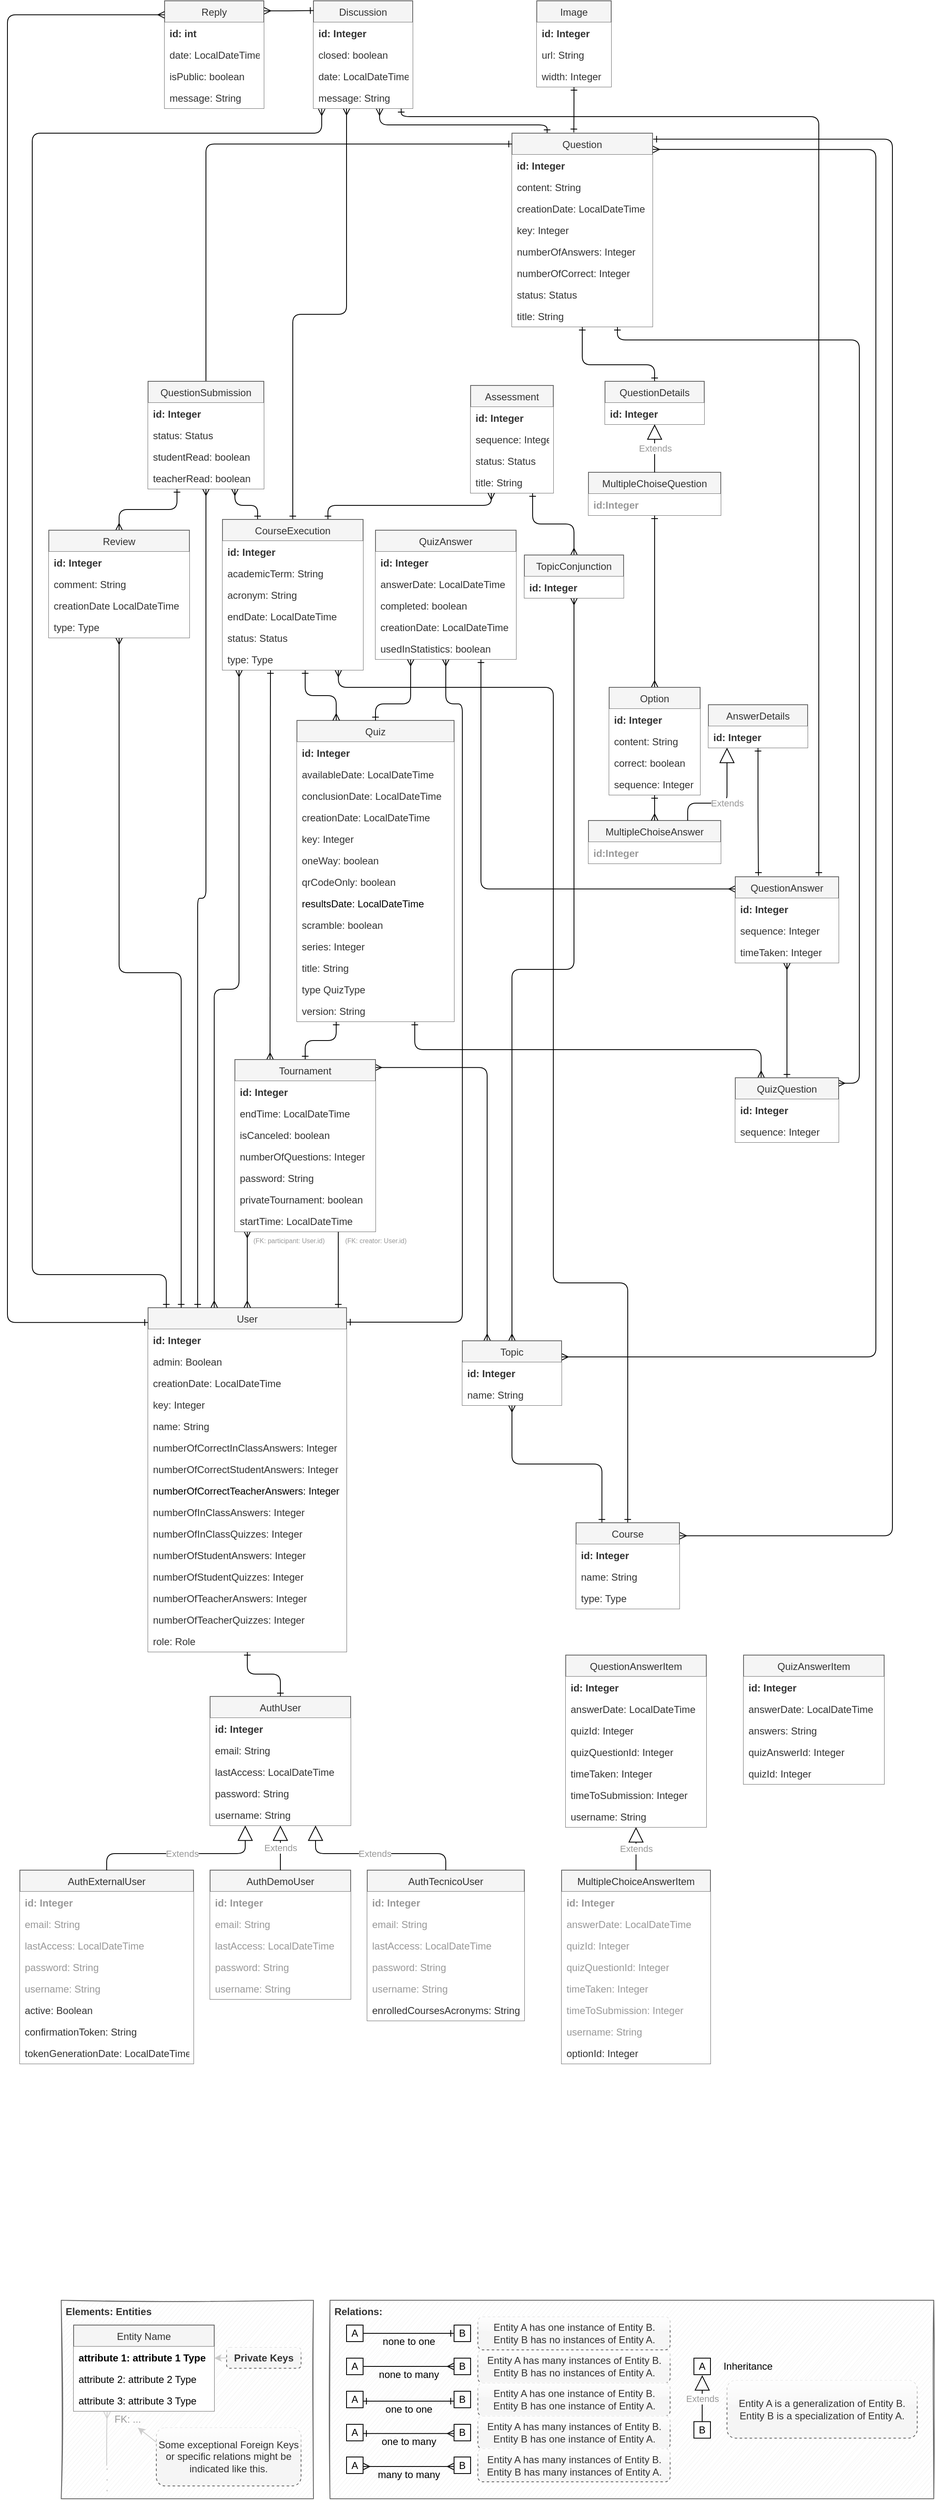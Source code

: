 <mxfile version="14.0.0" type="device"><diagram id="_au4Cqcjm6wz-jISRILN" name="Page-1"><mxGraphModel dx="4000" dy="4860" grid="1" gridSize="10" guides="1" tooltips="1" connect="1" arrows="1" fold="1" page="1" pageScale="1" pageWidth="850" pageHeight="1100" math="0" shadow="0"><root><mxCell id="0"/><mxCell id="1" parent="0"/><mxCell id="QRzaon_PAdBCZEKYMVzl-36" value="&amp;nbsp;Relations:" style="rounded=0;whiteSpace=wrap;html=1;align=left;verticalAlign=top;fillColor=#f5f5f5;strokeColor=#666666;shadow=0;sketch=1;fontColor=#333333;fontStyle=1" parent="1" vertex="1"><mxGeometry x="-630" y="1700" width="730" height="240" as="geometry"/></mxCell><mxCell id="QRzaon_PAdBCZEKYMVzl-35" value="&amp;nbsp;Elements: Entities" style="rounded=0;whiteSpace=wrap;html=1;fontColor=#333333;align=left;verticalAlign=top;sketch=1;fillColor=#f5f5f5;strokeColor=#666666;fontStyle=1" parent="1" vertex="1"><mxGeometry x="-955" y="1700" width="305" height="240" as="geometry"/></mxCell><mxCell id="JVF_kJZBUdwNKxNjkBss-231" style="edgeStyle=orthogonalEdgeStyle;rounded=1;orthogonalLoop=1;jettySize=auto;html=1;exitX=0.5;exitY=1;exitDx=0;exitDy=0;entryX=0.5;entryY=0;entryDx=0;entryDy=0;startArrow=ERone;startFill=0;endArrow=ERone;endFill=0;fontColor=#999999;" parent="1" source="JVF_kJZBUdwNKxNjkBss-6" target="JVF_kJZBUdwNKxNjkBss-138" edge="1"><mxGeometry relative="1" as="geometry"/></mxCell><mxCell id="JVF_kJZBUdwNKxNjkBss-6" value="User" style="swimlane;fontStyle=0;childLayout=stackLayout;horizontal=1;startSize=26;fillColor=#f5f5f5;horizontalStack=0;resizeParent=1;resizeParentMax=0;resizeLast=0;collapsible=1;marginBottom=0;strokeColor=#666666;fontColor=#333333;" parent="1" vertex="1"><mxGeometry x="-850" y="500" width="240" height="416" as="geometry"/></mxCell><mxCell id="JVF_kJZBUdwNKxNjkBss-7" value="id: Integer" style="text;align=left;verticalAlign=top;spacingLeft=4;spacingRight=4;overflow=hidden;rotatable=0;points=[[0,0.5],[1,0.5]];portConstraint=eastwest;fontStyle=1;fontColor=#333333;fillColor=#ffffff;" parent="JVF_kJZBUdwNKxNjkBss-6" vertex="1"><mxGeometry y="26" width="240" height="26" as="geometry"/></mxCell><mxCell id="JVF_kJZBUdwNKxNjkBss-8" value="admin: Boolean" style="text;align=left;verticalAlign=top;spacingLeft=4;spacingRight=4;overflow=hidden;rotatable=0;points=[[0,0.5],[1,0.5]];portConstraint=eastwest;fontColor=#333333;fillColor=#ffffff;" parent="JVF_kJZBUdwNKxNjkBss-6" vertex="1"><mxGeometry y="52" width="240" height="26" as="geometry"/></mxCell><mxCell id="JVF_kJZBUdwNKxNjkBss-11" value="creationDate: LocalDateTime" style="text;align=left;verticalAlign=top;spacingLeft=4;spacingRight=4;overflow=hidden;rotatable=0;points=[[0,0.5],[1,0.5]];portConstraint=eastwest;fontColor=#333333;fillColor=#ffffff;" parent="JVF_kJZBUdwNKxNjkBss-6" vertex="1"><mxGeometry y="78" width="240" height="26" as="geometry"/></mxCell><mxCell id="JVF_kJZBUdwNKxNjkBss-12" value="key: Integer" style="text;align=left;verticalAlign=top;spacingLeft=4;spacingRight=4;overflow=hidden;rotatable=0;points=[[0,0.5],[1,0.5]];portConstraint=eastwest;fontColor=#333333;fillColor=#ffffff;" parent="JVF_kJZBUdwNKxNjkBss-6" vertex="1"><mxGeometry y="104" width="240" height="26" as="geometry"/></mxCell><mxCell id="JVF_kJZBUdwNKxNjkBss-13" value="name: String" style="text;align=left;verticalAlign=top;spacingLeft=4;spacingRight=4;overflow=hidden;rotatable=0;points=[[0,0.5],[1,0.5]];portConstraint=eastwest;fontColor=#333333;fillColor=#ffffff;" parent="JVF_kJZBUdwNKxNjkBss-6" vertex="1"><mxGeometry y="130" width="240" height="26" as="geometry"/></mxCell><mxCell id="JVF_kJZBUdwNKxNjkBss-17" value="numberOfCorrectInClassAnswers: Integer&#10;" style="text;align=left;verticalAlign=top;spacingLeft=4;spacingRight=4;overflow=hidden;rotatable=0;points=[[0,0.5],[1,0.5]];portConstraint=eastwest;fontColor=#333333;fillColor=#ffffff;" parent="JVF_kJZBUdwNKxNjkBss-6" vertex="1"><mxGeometry y="156" width="240" height="26" as="geometry"/></mxCell><mxCell id="JVF_kJZBUdwNKxNjkBss-16" value="numberOfCorrectStudentAnswers: Integer" style="text;align=left;verticalAlign=top;spacingLeft=4;spacingRight=4;overflow=hidden;rotatable=0;points=[[0,0.5],[1,0.5]];portConstraint=eastwest;fontColor=#333333;fillColor=#ffffff;" parent="JVF_kJZBUdwNKxNjkBss-6" vertex="1"><mxGeometry y="182" width="240" height="26" as="geometry"/></mxCell><mxCell id="JVF_kJZBUdwNKxNjkBss-15" value="numberOfCorrectTeacherAnswers: Integer" style="text;align=left;verticalAlign=top;spacingLeft=4;spacingRight=4;overflow=hidden;rotatable=0;points=[[0,0.5],[1,0.5]];portConstraint=eastwest;fillColor=#ffffff;" parent="JVF_kJZBUdwNKxNjkBss-6" vertex="1"><mxGeometry y="208" width="240" height="26" as="geometry"/></mxCell><mxCell id="JVF_kJZBUdwNKxNjkBss-14" value="numberOfInClassAnswers: Integer" style="text;align=left;verticalAlign=top;spacingLeft=4;spacingRight=4;overflow=hidden;rotatable=0;points=[[0,0.5],[1,0.5]];portConstraint=eastwest;fontColor=#333333;fillColor=#ffffff;" parent="JVF_kJZBUdwNKxNjkBss-6" vertex="1"><mxGeometry y="234" width="240" height="26" as="geometry"/></mxCell><mxCell id="JVF_kJZBUdwNKxNjkBss-9" value="numberOfInClassQuizzes: Integer" style="text;align=left;verticalAlign=top;spacingLeft=4;spacingRight=4;overflow=hidden;rotatable=0;points=[[0,0.5],[1,0.5]];portConstraint=eastwest;fontColor=#333333;fillColor=#ffffff;" parent="JVF_kJZBUdwNKxNjkBss-6" vertex="1"><mxGeometry y="260" width="240" height="26" as="geometry"/></mxCell><mxCell id="JVF_kJZBUdwNKxNjkBss-22" value="numberOfStudentAnswers: Integer" style="text;align=left;verticalAlign=top;spacingLeft=4;spacingRight=4;overflow=hidden;rotatable=0;points=[[0,0.5],[1,0.5]];portConstraint=eastwest;fontColor=#333333;fillColor=#ffffff;" parent="JVF_kJZBUdwNKxNjkBss-6" vertex="1"><mxGeometry y="286" width="240" height="26" as="geometry"/></mxCell><mxCell id="JVF_kJZBUdwNKxNjkBss-23" value="numberOfStudentQuizzes: Integer" style="text;align=left;verticalAlign=top;spacingLeft=4;spacingRight=4;overflow=hidden;rotatable=0;points=[[0,0.5],[1,0.5]];portConstraint=eastwest;fontColor=#333333;fillColor=#ffffff;" parent="JVF_kJZBUdwNKxNjkBss-6" vertex="1"><mxGeometry y="312" width="240" height="26" as="geometry"/></mxCell><mxCell id="JVF_kJZBUdwNKxNjkBss-24" value="numberOfTeacherAnswers: Integer" style="text;align=left;verticalAlign=top;spacingLeft=4;spacingRight=4;overflow=hidden;rotatable=0;points=[[0,0.5],[1,0.5]];portConstraint=eastwest;fontColor=#333333;fillColor=#ffffff;" parent="JVF_kJZBUdwNKxNjkBss-6" vertex="1"><mxGeometry y="338" width="240" height="26" as="geometry"/></mxCell><mxCell id="JVF_kJZBUdwNKxNjkBss-25" value="numberOfTeacherQuizzes: Integer" style="text;align=left;verticalAlign=top;spacingLeft=4;spacingRight=4;overflow=hidden;rotatable=0;points=[[0,0.5],[1,0.5]];portConstraint=eastwest;fontColor=#333333;fillColor=#ffffff;" parent="JVF_kJZBUdwNKxNjkBss-6" vertex="1"><mxGeometry y="364" width="240" height="26" as="geometry"/></mxCell><mxCell id="JVF_kJZBUdwNKxNjkBss-10" value="role: Role" style="text;align=left;verticalAlign=top;spacingLeft=4;spacingRight=4;overflow=hidden;rotatable=0;points=[[0,0.5],[1,0.5]];portConstraint=eastwest;fontColor=#333333;fillColor=#ffffff;" parent="JVF_kJZBUdwNKxNjkBss-6" vertex="1"><mxGeometry y="390" width="240" height="26" as="geometry"/></mxCell><mxCell id="JVF_kJZBUdwNKxNjkBss-220" style="edgeStyle=orthogonalEdgeStyle;rounded=1;orthogonalLoop=1;jettySize=auto;html=1;exitX=0.25;exitY=1;exitDx=0;exitDy=0;startArrow=ERone;startFill=0;endArrow=ERone;endFill=0;fontColor=#999999;" parent="1" source="JVF_kJZBUdwNKxNjkBss-26" target="JVF_kJZBUdwNKxNjkBss-114" edge="1"><mxGeometry relative="1" as="geometry"/></mxCell><mxCell id="JVF_kJZBUdwNKxNjkBss-221" style="edgeStyle=orthogonalEdgeStyle;rounded=1;orthogonalLoop=1;jettySize=auto;html=1;exitX=0.75;exitY=1;exitDx=0;exitDy=0;entryX=0.25;entryY=0;entryDx=0;entryDy=0;startArrow=ERone;startFill=0;endArrow=ERmany;endFill=0;fontColor=#999999;" parent="1" source="JVF_kJZBUdwNKxNjkBss-26" target="JVF_kJZBUdwNKxNjkBss-130" edge="1"><mxGeometry relative="1" as="geometry"/></mxCell><mxCell id="JVF_kJZBUdwNKxNjkBss-26" value="Quiz" style="swimlane;fontStyle=0;childLayout=stackLayout;horizontal=1;startSize=26;fillColor=#f5f5f5;horizontalStack=0;resizeParent=1;resizeParentMax=0;resizeLast=0;collapsible=1;marginBottom=0;strokeColor=#666666;fontColor=#333333;" parent="1" vertex="1"><mxGeometry x="-670" y="-210" width="190" height="364" as="geometry"/></mxCell><mxCell id="JVF_kJZBUdwNKxNjkBss-27" value="id: Integer" style="text;align=left;verticalAlign=top;spacingLeft=4;spacingRight=4;overflow=hidden;rotatable=0;points=[[0,0.5],[1,0.5]];portConstraint=eastwest;fontStyle=1;fontColor=#333333;fillColor=#ffffff;" parent="JVF_kJZBUdwNKxNjkBss-26" vertex="1"><mxGeometry y="26" width="190" height="26" as="geometry"/></mxCell><mxCell id="JVF_kJZBUdwNKxNjkBss-28" value="availableDate: LocalDateTime" style="text;align=left;verticalAlign=top;spacingLeft=4;spacingRight=4;overflow=hidden;rotatable=0;points=[[0,0.5],[1,0.5]];portConstraint=eastwest;fontColor=#333333;fillColor=#ffffff;" parent="JVF_kJZBUdwNKxNjkBss-26" vertex="1"><mxGeometry y="52" width="190" height="26" as="geometry"/></mxCell><mxCell id="JVF_kJZBUdwNKxNjkBss-29" value="conclusionDate: LocalDateTime" style="text;align=left;verticalAlign=top;spacingLeft=4;spacingRight=4;overflow=hidden;rotatable=0;points=[[0,0.5],[1,0.5]];portConstraint=eastwest;fontColor=#333333;fillColor=#ffffff;" parent="JVF_kJZBUdwNKxNjkBss-26" vertex="1"><mxGeometry y="78" width="190" height="26" as="geometry"/></mxCell><mxCell id="JVF_kJZBUdwNKxNjkBss-31" value="creationDate: LocalDateTime" style="text;align=left;verticalAlign=top;spacingLeft=4;spacingRight=4;overflow=hidden;rotatable=0;points=[[0,0.5],[1,0.5]];portConstraint=eastwest;fontColor=#333333;fillColor=#ffffff;" parent="JVF_kJZBUdwNKxNjkBss-26" vertex="1"><mxGeometry y="104" width="190" height="26" as="geometry"/></mxCell><mxCell id="JVF_kJZBUdwNKxNjkBss-30" value="key: Integer" style="text;align=left;verticalAlign=top;spacingLeft=4;spacingRight=4;overflow=hidden;rotatable=0;points=[[0,0.5],[1,0.5]];portConstraint=eastwest;fontColor=#333333;fillColor=#ffffff;" parent="JVF_kJZBUdwNKxNjkBss-26" vertex="1"><mxGeometry y="130" width="190" height="26" as="geometry"/></mxCell><mxCell id="JVF_kJZBUdwNKxNjkBss-32" value="oneWay: boolean" style="text;align=left;verticalAlign=top;spacingLeft=4;spacingRight=4;overflow=hidden;rotatable=0;points=[[0,0.5],[1,0.5]];portConstraint=eastwest;fontColor=#333333;fillColor=#ffffff;" parent="JVF_kJZBUdwNKxNjkBss-26" vertex="1"><mxGeometry y="156" width="190" height="26" as="geometry"/></mxCell><mxCell id="JVF_kJZBUdwNKxNjkBss-33" value="qrCodeOnly: boolean" style="text;align=left;verticalAlign=top;spacingLeft=4;spacingRight=4;overflow=hidden;rotatable=0;points=[[0,0.5],[1,0.5]];portConstraint=eastwest;fontColor=#333333;fillColor=#ffffff;" parent="JVF_kJZBUdwNKxNjkBss-26" vertex="1"><mxGeometry y="182" width="190" height="26" as="geometry"/></mxCell><mxCell id="JVF_kJZBUdwNKxNjkBss-34" value="resultsDate: LocalDateTime" style="text;align=left;verticalAlign=top;spacingLeft=4;spacingRight=4;overflow=hidden;rotatable=0;points=[[0,0.5],[1,0.5]];portConstraint=eastwest;fillColor=#ffffff;" parent="JVF_kJZBUdwNKxNjkBss-26" vertex="1"><mxGeometry y="208" width="190" height="26" as="geometry"/></mxCell><mxCell id="JVF_kJZBUdwNKxNjkBss-35" value="scramble: boolean&#10;" style="text;align=left;verticalAlign=top;spacingLeft=4;spacingRight=4;overflow=hidden;rotatable=0;points=[[0,0.5],[1,0.5]];portConstraint=eastwest;fontColor=#333333;fillColor=#ffffff;" parent="JVF_kJZBUdwNKxNjkBss-26" vertex="1"><mxGeometry y="234" width="190" height="26" as="geometry"/></mxCell><mxCell id="JVF_kJZBUdwNKxNjkBss-36" value="series: Integer" style="text;align=left;verticalAlign=top;spacingLeft=4;spacingRight=4;overflow=hidden;rotatable=0;points=[[0,0.5],[1,0.5]];portConstraint=eastwest;fontColor=#333333;fillColor=#ffffff;" parent="JVF_kJZBUdwNKxNjkBss-26" vertex="1"><mxGeometry y="260" width="190" height="26" as="geometry"/></mxCell><mxCell id="JVF_kJZBUdwNKxNjkBss-37" value="title: String" style="text;align=left;verticalAlign=top;spacingLeft=4;spacingRight=4;overflow=hidden;rotatable=0;points=[[0,0.5],[1,0.5]];portConstraint=eastwest;fontColor=#333333;fillColor=#ffffff;" parent="JVF_kJZBUdwNKxNjkBss-26" vertex="1"><mxGeometry y="286" width="190" height="26" as="geometry"/></mxCell><mxCell id="JVF_kJZBUdwNKxNjkBss-38" value="type QuizType" style="text;align=left;verticalAlign=top;spacingLeft=4;spacingRight=4;overflow=hidden;rotatable=0;points=[[0,0.5],[1,0.5]];portConstraint=eastwest;fontColor=#333333;fillColor=#ffffff;" parent="JVF_kJZBUdwNKxNjkBss-26" vertex="1"><mxGeometry y="312" width="190" height="26" as="geometry"/></mxCell><mxCell id="JVF_kJZBUdwNKxNjkBss-39" value="version: String" style="text;align=left;verticalAlign=top;spacingLeft=4;spacingRight=4;overflow=hidden;rotatable=0;points=[[0,0.5],[1,0.5]];portConstraint=eastwest;fontColor=#333333;fillColor=#ffffff;" parent="JVF_kJZBUdwNKxNjkBss-26" vertex="1"><mxGeometry y="338" width="190" height="26" as="geometry"/></mxCell><mxCell id="JVF_kJZBUdwNKxNjkBss-42" value="Reply" style="swimlane;fontStyle=0;childLayout=stackLayout;horizontal=1;startSize=26;fillColor=#f5f5f5;horizontalStack=0;resizeParent=1;resizeParentMax=0;resizeLast=0;collapsible=1;marginBottom=0;strokeColor=#666666;fontColor=#333333;" parent="1" vertex="1"><mxGeometry x="-830" y="-1080" width="120" height="130" as="geometry"/></mxCell><mxCell id="JVF_kJZBUdwNKxNjkBss-43" value="id: int" style="text;align=left;verticalAlign=top;spacingLeft=4;spacingRight=4;overflow=hidden;rotatable=0;points=[[0,0.5],[1,0.5]];portConstraint=eastwest;fontStyle=1;fontColor=#333333;fillColor=#ffffff;" parent="JVF_kJZBUdwNKxNjkBss-42" vertex="1"><mxGeometry y="26" width="120" height="26" as="geometry"/></mxCell><mxCell id="JVF_kJZBUdwNKxNjkBss-44" value="date: LocalDateTime" style="text;align=left;verticalAlign=top;spacingLeft=4;spacingRight=4;overflow=hidden;rotatable=0;points=[[0,0.5],[1,0.5]];portConstraint=eastwest;fontColor=#333333;fillColor=#ffffff;" parent="JVF_kJZBUdwNKxNjkBss-42" vertex="1"><mxGeometry y="52" width="120" height="26" as="geometry"/></mxCell><mxCell id="JVF_kJZBUdwNKxNjkBss-45" value="isPublic: boolean" style="text;align=left;verticalAlign=top;spacingLeft=4;spacingRight=4;overflow=hidden;rotatable=0;points=[[0,0.5],[1,0.5]];portConstraint=eastwest;fontColor=#333333;fillColor=#ffffff;" parent="JVF_kJZBUdwNKxNjkBss-42" vertex="1"><mxGeometry y="78" width="120" height="26" as="geometry"/></mxCell><mxCell id="JVF_kJZBUdwNKxNjkBss-46" value="message: String" style="text;align=left;verticalAlign=top;spacingLeft=4;spacingRight=4;overflow=hidden;rotatable=0;points=[[0,0.5],[1,0.5]];portConstraint=eastwest;fontColor=#333333;fillColor=#ffffff;" parent="JVF_kJZBUdwNKxNjkBss-42" vertex="1"><mxGeometry y="104" width="120" height="26" as="geometry"/></mxCell><mxCell id="JVF_kJZBUdwNKxNjkBss-184" style="edgeStyle=orthogonalEdgeStyle;rounded=1;orthogonalLoop=1;jettySize=auto;html=1;startArrow=ERmany;startFill=0;endArrow=ERone;endFill=0;fontColor=#999999;entryX=0.092;entryY=0;entryDx=0;entryDy=0;entryPerimeter=0;exitX=0.083;exitY=1.026;exitDx=0;exitDy=0;exitPerimeter=0;" parent="1" source="JVF_kJZBUdwNKxNjkBss-60" target="JVF_kJZBUdwNKxNjkBss-6" edge="1"><mxGeometry relative="1" as="geometry"><mxPoint x="-620" y="-950" as="sourcePoint"/><mxPoint x="-828" y="497" as="targetPoint"/><Array as="points"><mxPoint x="-640" y="-920"/><mxPoint x="-990" y="-920"/><mxPoint x="-990" y="460"/><mxPoint x="-828" y="460"/></Array></mxGeometry></mxCell><mxCell id="JVF_kJZBUdwNKxNjkBss-185" style="edgeStyle=orthogonalEdgeStyle;rounded=1;orthogonalLoop=1;jettySize=auto;html=1;startArrow=ERmany;startFill=0;endArrow=ERone;endFill=0;fontColor=#999999;" parent="1" target="JVF_kJZBUdwNKxNjkBss-95" edge="1"><mxGeometry relative="1" as="geometry"><mxPoint x="-610" y="-950" as="sourcePoint"/><Array as="points"><mxPoint x="-610" y="-950"/><mxPoint x="-610" y="-701"/><mxPoint x="-675" y="-701"/></Array></mxGeometry></mxCell><mxCell id="JVF_kJZBUdwNKxNjkBss-190" style="edgeStyle=orthogonalEdgeStyle;rounded=1;orthogonalLoop=1;jettySize=auto;html=1;exitX=0.666;exitY=1.017;exitDx=0;exitDy=0;entryX=0.25;entryY=0;entryDx=0;entryDy=0;startArrow=ERmany;startFill=0;endArrow=ERone;endFill=0;fontColor=#999999;exitPerimeter=0;" parent="1" source="JVF_kJZBUdwNKxNjkBss-60" target="JVF_kJZBUdwNKxNjkBss-66" edge="1"><mxGeometry relative="1" as="geometry"><Array as="points"><mxPoint x="-570" y="-930"/><mxPoint x="-367" y="-930"/></Array></mxGeometry></mxCell><mxCell id="JVF_kJZBUdwNKxNjkBss-192" style="edgeStyle=orthogonalEdgeStyle;rounded=1;orthogonalLoop=1;jettySize=auto;html=1;exitX=0.884;exitY=1.019;exitDx=0;exitDy=0;startArrow=ERone;startFill=0;endArrow=ERone;endFill=0;fontColor=#999999;entryX=0.808;entryY=-0.01;entryDx=0;entryDy=0;entryPerimeter=0;exitPerimeter=0;" parent="1" source="JVF_kJZBUdwNKxNjkBss-60" target="JVF_kJZBUdwNKxNjkBss-123" edge="1"><mxGeometry relative="1" as="geometry"><mxPoint x="-80.323" y="-870" as="targetPoint"/><Array as="points"><mxPoint x="-544" y="-940"/><mxPoint x="-39" y="-940"/></Array></mxGeometry></mxCell><mxCell id="JVF_kJZBUdwNKxNjkBss-56" value="Discussion" style="swimlane;fontStyle=0;childLayout=stackLayout;horizontal=1;startSize=26;fillColor=#f5f5f5;horizontalStack=0;resizeParent=1;resizeParentMax=0;resizeLast=0;collapsible=1;marginBottom=0;strokeColor=#666666;fontColor=#333333;" parent="1" vertex="1"><mxGeometry x="-650" y="-1080" width="120" height="130" as="geometry"/></mxCell><mxCell id="JVF_kJZBUdwNKxNjkBss-57" value="id: Integer" style="text;align=left;verticalAlign=top;spacingLeft=4;spacingRight=4;overflow=hidden;rotatable=0;points=[[0,0.5],[1,0.5]];portConstraint=eastwest;fontStyle=1;fontColor=#333333;fillColor=#ffffff;" parent="JVF_kJZBUdwNKxNjkBss-56" vertex="1"><mxGeometry y="26" width="120" height="26" as="geometry"/></mxCell><mxCell id="JVF_kJZBUdwNKxNjkBss-58" value="closed: boolean" style="text;align=left;verticalAlign=top;spacingLeft=4;spacingRight=4;overflow=hidden;rotatable=0;points=[[0,0.5],[1,0.5]];portConstraint=eastwest;fontColor=#333333;fillColor=#ffffff;" parent="JVF_kJZBUdwNKxNjkBss-56" vertex="1"><mxGeometry y="52" width="120" height="26" as="geometry"/></mxCell><mxCell id="JVF_kJZBUdwNKxNjkBss-59" value="date: LocalDateTime" style="text;align=left;verticalAlign=top;spacingLeft=4;spacingRight=4;overflow=hidden;rotatable=0;points=[[0,0.5],[1,0.5]];portConstraint=eastwest;fontColor=#333333;fillColor=#ffffff;" parent="JVF_kJZBUdwNKxNjkBss-56" vertex="1"><mxGeometry y="78" width="120" height="26" as="geometry"/></mxCell><mxCell id="JVF_kJZBUdwNKxNjkBss-60" value="message: String" style="text;align=left;verticalAlign=top;spacingLeft=4;spacingRight=4;overflow=hidden;rotatable=0;points=[[0,0.5],[1,0.5]];portConstraint=eastwest;fontColor=#333333;fillColor=#ffffff;" parent="JVF_kJZBUdwNKxNjkBss-56" vertex="1"><mxGeometry y="104" width="120" height="26" as="geometry"/></mxCell><mxCell id="JVF_kJZBUdwNKxNjkBss-182" style="edgeStyle=orthogonalEdgeStyle;rounded=1;orthogonalLoop=1;jettySize=auto;html=1;exitX=0.5;exitY=1;exitDx=0;exitDy=0;entryX=0.44;entryY=-0.004;entryDx=0;entryDy=0;entryPerimeter=0;startArrow=ERone;startFill=0;endArrow=ERone;endFill=0;fontColor=#999999;" parent="1" source="JVF_kJZBUdwNKxNjkBss-61" target="JVF_kJZBUdwNKxNjkBss-66" edge="1"><mxGeometry relative="1" as="geometry"/></mxCell><mxCell id="JVF_kJZBUdwNKxNjkBss-61" value="Image" style="swimlane;fontStyle=0;childLayout=stackLayout;horizontal=1;startSize=26;fillColor=#f5f5f5;horizontalStack=0;resizeParent=1;resizeParentMax=0;resizeLast=0;collapsible=1;marginBottom=0;strokeColor=#666666;fontColor=#333333;" parent="1" vertex="1"><mxGeometry x="-380" y="-1080" width="90" height="104" as="geometry"/></mxCell><mxCell id="JVF_kJZBUdwNKxNjkBss-62" value="id: Integer" style="text;align=left;verticalAlign=top;spacingLeft=4;spacingRight=4;overflow=hidden;rotatable=0;points=[[0,0.5],[1,0.5]];portConstraint=eastwest;fontStyle=1;fontColor=#333333;fillColor=#ffffff;" parent="JVF_kJZBUdwNKxNjkBss-61" vertex="1"><mxGeometry y="26" width="90" height="26" as="geometry"/></mxCell><mxCell id="JVF_kJZBUdwNKxNjkBss-63" value="url: String" style="text;align=left;verticalAlign=top;spacingLeft=4;spacingRight=4;overflow=hidden;rotatable=0;points=[[0,0.5],[1,0.5]];portConstraint=eastwest;fontColor=#333333;fillColor=#ffffff;" parent="JVF_kJZBUdwNKxNjkBss-61" vertex="1"><mxGeometry y="52" width="90" height="26" as="geometry"/></mxCell><mxCell id="JVF_kJZBUdwNKxNjkBss-64" value="width: Integer" style="text;align=left;verticalAlign=top;spacingLeft=4;spacingRight=4;overflow=hidden;rotatable=0;points=[[0,0.5],[1,0.5]];portConstraint=eastwest;fontColor=#333333;fillColor=#ffffff;" parent="JVF_kJZBUdwNKxNjkBss-61" vertex="1"><mxGeometry y="78" width="90" height="26" as="geometry"/></mxCell><mxCell id="JVF_kJZBUdwNKxNjkBss-197" style="edgeStyle=orthogonalEdgeStyle;rounded=1;orthogonalLoop=1;jettySize=auto;html=1;exitX=1.002;exitY=0.084;exitDx=0;exitDy=0;entryX=1;entryY=0.25;entryDx=0;entryDy=0;startArrow=ERmany;startFill=0;endArrow=ERmany;endFill=0;fontColor=#999999;exitPerimeter=0;" parent="1" source="JVF_kJZBUdwNKxNjkBss-66" target="JVF_kJZBUdwNKxNjkBss-127" edge="1"><mxGeometry relative="1" as="geometry"><Array as="points"><mxPoint x="30" y="-900"/><mxPoint x="30" y="560"/></Array></mxGeometry></mxCell><mxCell id="JVF_kJZBUdwNKxNjkBss-200" style="edgeStyle=orthogonalEdgeStyle;rounded=1;orthogonalLoop=1;jettySize=auto;html=1;exitX=1.005;exitY=0.031;exitDx=0;exitDy=0;entryX=1.003;entryY=0.151;entryDx=0;entryDy=0;startArrow=ERone;startFill=0;endArrow=ERmany;endFill=0;fontColor=#999999;entryPerimeter=0;exitPerimeter=0;" parent="1" source="JVF_kJZBUdwNKxNjkBss-66" target="JVF_kJZBUdwNKxNjkBss-134" edge="1"><mxGeometry relative="1" as="geometry"><Array as="points"><mxPoint x="50" y="-913"/><mxPoint x="50" y="776"/></Array></mxGeometry></mxCell><mxCell id="JVF_kJZBUdwNKxNjkBss-201" style="edgeStyle=orthogonalEdgeStyle;rounded=1;orthogonalLoop=1;jettySize=auto;html=1;exitX=0.5;exitY=1;exitDx=0;exitDy=0;entryX=0.5;entryY=0;entryDx=0;entryDy=0;startArrow=ERone;startFill=0;endArrow=ERone;endFill=0;fontColor=#999999;" parent="1" source="JVF_kJZBUdwNKxNjkBss-66" target="JVF_kJZBUdwNKxNjkBss-85" edge="1"><mxGeometry relative="1" as="geometry"><Array as="points"><mxPoint x="-325" y="-640"/><mxPoint x="-237" y="-640"/></Array></mxGeometry></mxCell><mxCell id="JVF_kJZBUdwNKxNjkBss-202" style="edgeStyle=orthogonalEdgeStyle;rounded=1;orthogonalLoop=1;jettySize=auto;html=1;exitX=0.75;exitY=1;exitDx=0;exitDy=0;startArrow=ERone;startFill=0;endArrow=ERmany;endFill=0;fontColor=#999999;entryX=0.995;entryY=0.085;entryDx=0;entryDy=0;entryPerimeter=0;" parent="1" source="JVF_kJZBUdwNKxNjkBss-66" target="JVF_kJZBUdwNKxNjkBss-130" edge="1"><mxGeometry relative="1" as="geometry"><mxPoint x="-140" y="-610" as="targetPoint"/><Array as="points"><mxPoint x="-282" y="-670"/><mxPoint x="10" y="-670"/><mxPoint x="10" y="229"/></Array></mxGeometry></mxCell><mxCell id="JVF_kJZBUdwNKxNjkBss-66" value="Question" style="swimlane;fontStyle=0;childLayout=stackLayout;horizontal=1;startSize=26;fillColor=#f5f5f5;horizontalStack=0;resizeParent=1;resizeParentMax=0;resizeLast=0;collapsible=1;marginBottom=0;strokeColor=#666666;fontColor=#333333;" parent="1" vertex="1"><mxGeometry x="-410" y="-920" width="170" height="234" as="geometry"/></mxCell><mxCell id="JVF_kJZBUdwNKxNjkBss-67" value="id: Integer" style="text;align=left;verticalAlign=top;spacingLeft=4;spacingRight=4;overflow=hidden;rotatable=0;points=[[0,0.5],[1,0.5]];portConstraint=eastwest;fontStyle=1;fontColor=#333333;fillColor=#ffffff;" parent="JVF_kJZBUdwNKxNjkBss-66" vertex="1"><mxGeometry y="26" width="170" height="26" as="geometry"/></mxCell><mxCell id="JVF_kJZBUdwNKxNjkBss-68" value="content: String" style="text;align=left;verticalAlign=top;spacingLeft=4;spacingRight=4;overflow=hidden;rotatable=0;points=[[0,0.5],[1,0.5]];portConstraint=eastwest;fontColor=#333333;fillColor=#ffffff;" parent="JVF_kJZBUdwNKxNjkBss-66" vertex="1"><mxGeometry y="52" width="170" height="26" as="geometry"/></mxCell><mxCell id="JVF_kJZBUdwNKxNjkBss-69" value="creationDate: LocalDateTime" style="text;align=left;verticalAlign=top;spacingLeft=4;spacingRight=4;overflow=hidden;rotatable=0;points=[[0,0.5],[1,0.5]];portConstraint=eastwest;fontColor=#333333;fillColor=#ffffff;" parent="JVF_kJZBUdwNKxNjkBss-66" vertex="1"><mxGeometry y="78" width="170" height="26" as="geometry"/></mxCell><mxCell id="JVF_kJZBUdwNKxNjkBss-70" value="key: Integer" style="text;align=left;verticalAlign=top;spacingLeft=4;spacingRight=4;overflow=hidden;rotatable=0;points=[[0,0.5],[1,0.5]];portConstraint=eastwest;fontColor=#333333;fillColor=#ffffff;" parent="JVF_kJZBUdwNKxNjkBss-66" vertex="1"><mxGeometry y="104" width="170" height="26" as="geometry"/></mxCell><mxCell id="JVF_kJZBUdwNKxNjkBss-74" value="numberOfAnswers: Integer" style="text;align=left;verticalAlign=top;spacingLeft=4;spacingRight=4;overflow=hidden;rotatable=0;points=[[0,0.5],[1,0.5]];portConstraint=eastwest;fontColor=#333333;fillColor=#ffffff;" parent="JVF_kJZBUdwNKxNjkBss-66" vertex="1"><mxGeometry y="130" width="170" height="26" as="geometry"/></mxCell><mxCell id="JVF_kJZBUdwNKxNjkBss-73" value="numberOfCorrect: Integer" style="text;align=left;verticalAlign=top;spacingLeft=4;spacingRight=4;overflow=hidden;rotatable=0;points=[[0,0.5],[1,0.5]];portConstraint=eastwest;fontColor=#333333;fillColor=#ffffff;" parent="JVF_kJZBUdwNKxNjkBss-66" vertex="1"><mxGeometry y="156" width="170" height="26" as="geometry"/></mxCell><mxCell id="JVF_kJZBUdwNKxNjkBss-72" value="status: Status" style="text;align=left;verticalAlign=top;spacingLeft=4;spacingRight=4;overflow=hidden;rotatable=0;points=[[0,0.5],[1,0.5]];portConstraint=eastwest;fontColor=#333333;fillColor=#ffffff;" parent="JVF_kJZBUdwNKxNjkBss-66" vertex="1"><mxGeometry y="182" width="170" height="26" as="geometry"/></mxCell><mxCell id="JVF_kJZBUdwNKxNjkBss-71" value="title: String" style="text;align=left;verticalAlign=top;spacingLeft=4;spacingRight=4;overflow=hidden;rotatable=0;points=[[0,0.5],[1,0.5]];portConstraint=eastwest;fontColor=#333333;fillColor=#ffffff;" parent="JVF_kJZBUdwNKxNjkBss-66" vertex="1"><mxGeometry y="208" width="170" height="26" as="geometry"/></mxCell><mxCell id="JVF_kJZBUdwNKxNjkBss-186" style="edgeStyle=orthogonalEdgeStyle;rounded=1;orthogonalLoop=1;jettySize=auto;html=1;exitX=0.75;exitY=1;exitDx=0;exitDy=0;entryX=0.25;entryY=0;entryDx=0;entryDy=0;startArrow=ERmany;startFill=0;endArrow=ERone;endFill=0;fontColor=#999999;" parent="1" source="JVF_kJZBUdwNKxNjkBss-75" target="JVF_kJZBUdwNKxNjkBss-95" edge="1"><mxGeometry relative="1" as="geometry"/></mxCell><mxCell id="JVF_kJZBUdwNKxNjkBss-187" style="edgeStyle=orthogonalEdgeStyle;rounded=1;orthogonalLoop=1;jettySize=auto;html=1;exitX=0.25;exitY=1;exitDx=0;exitDy=0;entryX=0.5;entryY=0;entryDx=0;entryDy=0;startArrow=ERone;startFill=0;endArrow=ERmany;endFill=0;fontColor=#999999;" parent="1" source="JVF_kJZBUdwNKxNjkBss-75" target="JVF_kJZBUdwNKxNjkBss-90" edge="1"><mxGeometry relative="1" as="geometry"/></mxCell><mxCell id="JVF_kJZBUdwNKxNjkBss-193" style="edgeStyle=orthogonalEdgeStyle;orthogonalLoop=1;jettySize=auto;html=1;exitX=0.5;exitY=0;exitDx=0;exitDy=0;entryX=0.001;entryY=0.056;entryDx=0;entryDy=0;entryPerimeter=0;startArrow=none;startFill=0;endArrow=ERone;endFill=0;fontColor=#999999;rounded=1;" parent="1" source="JVF_kJZBUdwNKxNjkBss-75" target="JVF_kJZBUdwNKxNjkBss-66" edge="1"><mxGeometry relative="1" as="geometry"/></mxCell><mxCell id="JVF_kJZBUdwNKxNjkBss-203" style="edgeStyle=orthogonalEdgeStyle;rounded=1;orthogonalLoop=1;jettySize=auto;html=1;exitX=0.5;exitY=1;exitDx=0;exitDy=0;entryX=0.25;entryY=0;entryDx=0;entryDy=0;startArrow=ERmany;startFill=0;endArrow=ERone;endFill=0;fontColor=#999999;" parent="1" source="JVF_kJZBUdwNKxNjkBss-75" target="JVF_kJZBUdwNKxNjkBss-6" edge="1"><mxGeometry relative="1" as="geometry"/></mxCell><mxCell id="JVF_kJZBUdwNKxNjkBss-75" value="QuestionSubmission" style="swimlane;fontStyle=0;childLayout=stackLayout;horizontal=1;startSize=26;fillColor=#f5f5f5;horizontalStack=0;resizeParent=1;resizeParentMax=0;resizeLast=0;collapsible=1;marginBottom=0;strokeColor=#666666;fontColor=#333333;" parent="1" vertex="1"><mxGeometry x="-850" y="-620" width="140" height="130" as="geometry"/></mxCell><mxCell id="JVF_kJZBUdwNKxNjkBss-76" value="id: Integer" style="text;align=left;verticalAlign=top;spacingLeft=4;spacingRight=4;overflow=hidden;rotatable=0;points=[[0,0.5],[1,0.5]];portConstraint=eastwest;fontStyle=1;fontColor=#333333;fillColor=#ffffff;" parent="JVF_kJZBUdwNKxNjkBss-75" vertex="1"><mxGeometry y="26" width="140" height="26" as="geometry"/></mxCell><mxCell id="JVF_kJZBUdwNKxNjkBss-77" value="status: Status" style="text;align=left;verticalAlign=top;spacingLeft=4;spacingRight=4;overflow=hidden;rotatable=0;points=[[0,0.5],[1,0.5]];portConstraint=eastwest;fontColor=#333333;fillColor=#ffffff;" parent="JVF_kJZBUdwNKxNjkBss-75" vertex="1"><mxGeometry y="52" width="140" height="26" as="geometry"/></mxCell><mxCell id="JVF_kJZBUdwNKxNjkBss-78" value="studentRead: boolean" style="text;align=left;verticalAlign=top;spacingLeft=4;spacingRight=4;overflow=hidden;rotatable=0;points=[[0,0.5],[1,0.5]];portConstraint=eastwest;fontColor=#333333;fillColor=#ffffff;" parent="JVF_kJZBUdwNKxNjkBss-75" vertex="1"><mxGeometry y="78" width="140" height="26" as="geometry"/></mxCell><mxCell id="JVF_kJZBUdwNKxNjkBss-79" value="teacherRead: boolean" style="text;align=left;verticalAlign=top;spacingLeft=4;spacingRight=4;overflow=hidden;rotatable=0;points=[[0,0.5],[1,0.5]];portConstraint=eastwest;fontColor=#333333;fillColor=#ffffff;" parent="JVF_kJZBUdwNKxNjkBss-75" vertex="1"><mxGeometry y="104" width="140" height="26" as="geometry"/></mxCell><mxCell id="JVF_kJZBUdwNKxNjkBss-205" style="edgeStyle=orthogonalEdgeStyle;rounded=1;orthogonalLoop=1;jettySize=auto;html=1;exitX=0.75;exitY=1;exitDx=0;exitDy=0;entryX=0.5;entryY=0;entryDx=0;entryDy=0;startArrow=ERone;startFill=0;endArrow=ERmany;endFill=0;fontColor=#999999;" parent="1" source="JVF_kJZBUdwNKxNjkBss-80" target="JVF_kJZBUdwNKxNjkBss-110" edge="1"><mxGeometry relative="1" as="geometry"/></mxCell><mxCell id="JVF_kJZBUdwNKxNjkBss-80" value="Assessment" style="swimlane;fontStyle=0;childLayout=stackLayout;horizontal=1;startSize=26;fillColor=#f5f5f5;horizontalStack=0;resizeParent=1;resizeParentMax=0;resizeLast=0;collapsible=1;marginBottom=0;strokeColor=#666666;fontColor=#333333;" parent="1" vertex="1"><mxGeometry x="-460" y="-615" width="100" height="130" as="geometry"/></mxCell><mxCell id="JVF_kJZBUdwNKxNjkBss-81" value="id: Integer" style="text;align=left;verticalAlign=top;spacingLeft=4;spacingRight=4;overflow=hidden;rotatable=0;points=[[0,0.5],[1,0.5]];portConstraint=eastwest;fontStyle=1;fontColor=#333333;fillColor=#ffffff;" parent="JVF_kJZBUdwNKxNjkBss-80" vertex="1"><mxGeometry y="26" width="100" height="26" as="geometry"/></mxCell><mxCell id="JVF_kJZBUdwNKxNjkBss-82" value="sequence: Integer" style="text;align=left;verticalAlign=top;spacingLeft=4;spacingRight=4;overflow=hidden;rotatable=0;points=[[0,0.5],[1,0.5]];portConstraint=eastwest;fontColor=#333333;fillColor=#ffffff;" parent="JVF_kJZBUdwNKxNjkBss-80" vertex="1"><mxGeometry y="52" width="100" height="26" as="geometry"/></mxCell><mxCell id="JVF_kJZBUdwNKxNjkBss-83" value="status: Status" style="text;align=left;verticalAlign=top;spacingLeft=4;spacingRight=4;overflow=hidden;rotatable=0;points=[[0,0.5],[1,0.5]];portConstraint=eastwest;fontColor=#333333;fillColor=#ffffff;" parent="JVF_kJZBUdwNKxNjkBss-80" vertex="1"><mxGeometry y="78" width="100" height="26" as="geometry"/></mxCell><mxCell id="JVF_kJZBUdwNKxNjkBss-84" value="title: String" style="text;align=left;verticalAlign=top;spacingLeft=4;spacingRight=4;overflow=hidden;rotatable=0;points=[[0,0.5],[1,0.5]];portConstraint=eastwest;fontColor=#333333;fillColor=#ffffff;" parent="JVF_kJZBUdwNKxNjkBss-80" vertex="1"><mxGeometry y="104" width="100" height="26" as="geometry"/></mxCell><mxCell id="JVF_kJZBUdwNKxNjkBss-85" value="QuestionDetails" style="swimlane;fontStyle=0;childLayout=stackLayout;horizontal=1;startSize=26;fillColor=#f5f5f5;horizontalStack=0;resizeParent=1;resizeParentMax=0;resizeLast=0;collapsible=1;marginBottom=0;strokeColor=#666666;fontColor=#333333;" parent="1" vertex="1"><mxGeometry x="-297.5" y="-620" width="120" height="52" as="geometry"/></mxCell><mxCell id="JVF_kJZBUdwNKxNjkBss-86" value="id: Integer" style="text;align=left;verticalAlign=top;spacingLeft=4;spacingRight=4;overflow=hidden;rotatable=0;points=[[0,0.5],[1,0.5]];portConstraint=eastwest;fontStyle=1;fontColor=#333333;fillColor=#ffffff;" parent="JVF_kJZBUdwNKxNjkBss-85" vertex="1"><mxGeometry y="26" width="120" height="26" as="geometry"/></mxCell><mxCell id="JVF_kJZBUdwNKxNjkBss-207" style="edgeStyle=orthogonalEdgeStyle;rounded=1;orthogonalLoop=1;jettySize=auto;html=1;exitX=0.5;exitY=1;exitDx=0;exitDy=0;entryX=0.167;entryY=0;entryDx=0;entryDy=0;entryPerimeter=0;startArrow=ERmany;startFill=0;endArrow=ERone;endFill=0;fontColor=#999999;" parent="1" source="JVF_kJZBUdwNKxNjkBss-90" target="JVF_kJZBUdwNKxNjkBss-6" edge="1"><mxGeometry relative="1" as="geometry"/></mxCell><mxCell id="JVF_kJZBUdwNKxNjkBss-90" value="Review" style="swimlane;fontStyle=0;childLayout=stackLayout;horizontal=1;startSize=26;fillColor=#f5f5f5;horizontalStack=0;resizeParent=1;resizeParentMax=0;resizeLast=0;collapsible=1;marginBottom=0;strokeColor=#666666;fontColor=#333333;" parent="1" vertex="1"><mxGeometry x="-970" y="-440" width="170" height="130" as="geometry"/></mxCell><mxCell id="JVF_kJZBUdwNKxNjkBss-91" value="id: Integer" style="text;align=left;verticalAlign=top;spacingLeft=4;spacingRight=4;overflow=hidden;rotatable=0;points=[[0,0.5],[1,0.5]];portConstraint=eastwest;fontStyle=1;fontColor=#333333;fillColor=#ffffff;" parent="JVF_kJZBUdwNKxNjkBss-90" vertex="1"><mxGeometry y="26" width="170" height="26" as="geometry"/></mxCell><mxCell id="JVF_kJZBUdwNKxNjkBss-92" value="comment: String" style="text;align=left;verticalAlign=top;spacingLeft=4;spacingRight=4;overflow=hidden;rotatable=0;points=[[0,0.5],[1,0.5]];portConstraint=eastwest;fontColor=#333333;fillColor=#ffffff;" parent="JVF_kJZBUdwNKxNjkBss-90" vertex="1"><mxGeometry y="52" width="170" height="26" as="geometry"/></mxCell><mxCell id="JVF_kJZBUdwNKxNjkBss-93" value="creationDate LocalDateTime" style="text;align=left;verticalAlign=top;spacingLeft=4;spacingRight=4;overflow=hidden;rotatable=0;points=[[0,0.5],[1,0.5]];portConstraint=eastwest;fontColor=#333333;fillColor=#ffffff;" parent="JVF_kJZBUdwNKxNjkBss-90" vertex="1"><mxGeometry y="78" width="170" height="26" as="geometry"/></mxCell><mxCell id="JVF_kJZBUdwNKxNjkBss-94" value="type: Type" style="text;align=left;verticalAlign=top;spacingLeft=4;spacingRight=4;overflow=hidden;rotatable=0;points=[[0,0.5],[1,0.5]];portConstraint=eastwest;fontColor=#333333;fillColor=#ffffff;" parent="JVF_kJZBUdwNKxNjkBss-90" vertex="1"><mxGeometry y="104" width="170" height="26" as="geometry"/></mxCell><mxCell id="JVF_kJZBUdwNKxNjkBss-204" style="edgeStyle=orthogonalEdgeStyle;rounded=1;orthogonalLoop=1;jettySize=auto;html=1;exitX=0.75;exitY=0;exitDx=0;exitDy=0;entryX=0.25;entryY=1;entryDx=0;entryDy=0;startArrow=ERone;startFill=0;endArrow=ERmany;endFill=0;fontColor=#999999;" parent="1" source="JVF_kJZBUdwNKxNjkBss-95" target="JVF_kJZBUdwNKxNjkBss-80" edge="1"><mxGeometry relative="1" as="geometry"><Array as="points"><mxPoint x="-633" y="-470"/><mxPoint x="-435" y="-470"/></Array></mxGeometry></mxCell><mxCell id="JVF_kJZBUdwNKxNjkBss-208" style="edgeStyle=orthogonalEdgeStyle;rounded=1;orthogonalLoop=1;jettySize=auto;html=1;startArrow=ERmany;startFill=0;endArrow=ERmany;endFill=0;fontColor=#999999;" parent="1" source="JVF_kJZBUdwNKxNjkBss-101" edge="1"><mxGeometry relative="1" as="geometry"><mxPoint x="-770" y="500" as="targetPoint"/><Array as="points"><mxPoint x="-740" y="115"/><mxPoint x="-770" y="115"/></Array></mxGeometry></mxCell><mxCell id="JVF_kJZBUdwNKxNjkBss-209" style="edgeStyle=orthogonalEdgeStyle;rounded=1;orthogonalLoop=1;jettySize=auto;html=1;entryX=0.25;entryY=0;entryDx=0;entryDy=0;startArrow=ERone;startFill=0;endArrow=ERmany;endFill=0;fontColor=#999999;" parent="1" target="JVF_kJZBUdwNKxNjkBss-114" edge="1"><mxGeometry relative="1" as="geometry"><mxPoint x="-702" y="-271" as="sourcePoint"/><Array as="points"><mxPoint x="-702" y="-271"/><mxPoint x="-702" y="-35"/></Array></mxGeometry></mxCell><mxCell id="JVF_kJZBUdwNKxNjkBss-210" style="edgeStyle=orthogonalEdgeStyle;rounded=1;orthogonalLoop=1;jettySize=auto;html=1;exitX=0.588;exitY=1;exitDx=0;exitDy=0;entryX=0.25;entryY=0;entryDx=0;entryDy=0;startArrow=ERone;startFill=0;endArrow=ERmany;endFill=0;fontColor=#999999;exitPerimeter=0;" parent="1" source="JVF_kJZBUdwNKxNjkBss-101" target="JVF_kJZBUdwNKxNjkBss-26" edge="1"><mxGeometry relative="1" as="geometry"><Array as="points"><mxPoint x="-660" y="-240"/><mxPoint x="-622" y="-240"/></Array></mxGeometry></mxCell><mxCell id="JVF_kJZBUdwNKxNjkBss-212" style="edgeStyle=orthogonalEdgeStyle;rounded=1;orthogonalLoop=1;jettySize=auto;html=1;exitX=0.824;exitY=1;exitDx=0;exitDy=0;startArrow=ERmany;startFill=0;endArrow=ERone;endFill=0;fontColor=#999999;entryX=0.5;entryY=0;entryDx=0;entryDy=0;exitPerimeter=0;" parent="1" source="JVF_kJZBUdwNKxNjkBss-101" target="JVF_kJZBUdwNKxNjkBss-134" edge="1"><mxGeometry relative="1" as="geometry"><mxPoint x="-420" y="-220" as="targetPoint"/><Array as="points"><mxPoint x="-620" y="-250"/><mxPoint x="-360" y="-250"/><mxPoint x="-360" y="470"/><mxPoint x="-270" y="470"/></Array></mxGeometry></mxCell><mxCell id="JVF_kJZBUdwNKxNjkBss-95" value="CourseExecution" style="swimlane;fontStyle=0;childLayout=stackLayout;horizontal=1;startSize=26;fillColor=#f5f5f5;horizontalStack=0;resizeParent=1;resizeParentMax=0;resizeLast=0;collapsible=1;marginBottom=0;strokeColor=#666666;fontColor=#333333;" parent="1" vertex="1"><mxGeometry x="-760" y="-453" width="170" height="182" as="geometry"/></mxCell><mxCell id="JVF_kJZBUdwNKxNjkBss-96" value="id: Integer" style="text;align=left;verticalAlign=top;spacingLeft=4;spacingRight=4;overflow=hidden;rotatable=0;points=[[0,0.5],[1,0.5]];portConstraint=eastwest;fontStyle=1;fontColor=#333333;fillColor=#ffffff;" parent="JVF_kJZBUdwNKxNjkBss-95" vertex="1"><mxGeometry y="26" width="170" height="26" as="geometry"/></mxCell><mxCell id="JVF_kJZBUdwNKxNjkBss-97" value="academicTerm: String" style="text;align=left;verticalAlign=top;spacingLeft=4;spacingRight=4;overflow=hidden;rotatable=0;points=[[0,0.5],[1,0.5]];portConstraint=eastwest;fontColor=#333333;fillColor=#ffffff;" parent="JVF_kJZBUdwNKxNjkBss-95" vertex="1"><mxGeometry y="52" width="170" height="26" as="geometry"/></mxCell><mxCell id="JVF_kJZBUdwNKxNjkBss-98" value="acronym: String" style="text;align=left;verticalAlign=top;spacingLeft=4;spacingRight=4;overflow=hidden;rotatable=0;points=[[0,0.5],[1,0.5]];portConstraint=eastwest;fontColor=#333333;fillColor=#ffffff;" parent="JVF_kJZBUdwNKxNjkBss-95" vertex="1"><mxGeometry y="78" width="170" height="26" as="geometry"/></mxCell><mxCell id="JVF_kJZBUdwNKxNjkBss-99" value="endDate: LocalDateTime" style="text;align=left;verticalAlign=top;spacingLeft=4;spacingRight=4;overflow=hidden;rotatable=0;points=[[0,0.5],[1,0.5]];portConstraint=eastwest;fontColor=#333333;fillColor=#ffffff;" parent="JVF_kJZBUdwNKxNjkBss-95" vertex="1"><mxGeometry y="104" width="170" height="26" as="geometry"/></mxCell><mxCell id="JVF_kJZBUdwNKxNjkBss-100" value="status: Status" style="text;align=left;verticalAlign=top;spacingLeft=4;spacingRight=4;overflow=hidden;rotatable=0;points=[[0,0.5],[1,0.5]];portConstraint=eastwest;fontColor=#333333;fillColor=#ffffff;" parent="JVF_kJZBUdwNKxNjkBss-95" vertex="1"><mxGeometry y="130" width="170" height="26" as="geometry"/></mxCell><mxCell id="JVF_kJZBUdwNKxNjkBss-101" value="type: Type" style="text;align=left;verticalAlign=top;spacingLeft=4;spacingRight=4;overflow=hidden;rotatable=0;points=[[0,0.5],[1,0.5]];portConstraint=eastwest;fontColor=#333333;fillColor=#ffffff;" parent="JVF_kJZBUdwNKxNjkBss-95" vertex="1"><mxGeometry y="156" width="170" height="26" as="geometry"/></mxCell><mxCell id="JVF_kJZBUdwNKxNjkBss-213" style="edgeStyle=orthogonalEdgeStyle;rounded=1;orthogonalLoop=1;jettySize=auto;html=1;exitX=0.25;exitY=1;exitDx=0;exitDy=0;entryX=0.5;entryY=0;entryDx=0;entryDy=0;startArrow=ERmany;startFill=0;endArrow=ERone;endFill=0;fontColor=#999999;" parent="1" source="JVF_kJZBUdwNKxNjkBss-103" target="JVF_kJZBUdwNKxNjkBss-26" edge="1"><mxGeometry relative="1" as="geometry"><Array as="points"><mxPoint x="-532" y="-230"/><mxPoint x="-575" y="-230"/></Array></mxGeometry></mxCell><mxCell id="JVF_kJZBUdwNKxNjkBss-214" style="edgeStyle=orthogonalEdgeStyle;rounded=1;orthogonalLoop=1;jettySize=auto;html=1;exitX=0.75;exitY=1;exitDx=0;exitDy=0;entryX=0.003;entryY=0.142;entryDx=0;entryDy=0;entryPerimeter=0;startArrow=ERone;startFill=0;endArrow=ERmany;endFill=0;fontColor=#999999;" parent="1" source="JVF_kJZBUdwNKxNjkBss-103" target="JVF_kJZBUdwNKxNjkBss-123" edge="1"><mxGeometry relative="1" as="geometry"/></mxCell><mxCell id="JVF_kJZBUdwNKxNjkBss-215" style="edgeStyle=orthogonalEdgeStyle;rounded=1;orthogonalLoop=1;jettySize=auto;html=1;exitX=0.5;exitY=1;exitDx=0;exitDy=0;entryX=1.002;entryY=0.042;entryDx=0;entryDy=0;entryPerimeter=0;startArrow=ERmany;startFill=0;endArrow=ERone;endFill=0;fontColor=#999999;" parent="1" source="JVF_kJZBUdwNKxNjkBss-103" target="JVF_kJZBUdwNKxNjkBss-6" edge="1"><mxGeometry relative="1" as="geometry"><Array as="points"><mxPoint x="-490" y="-230"/><mxPoint x="-470" y="-230"/><mxPoint x="-470" y="518"/></Array></mxGeometry></mxCell><mxCell id="JVF_kJZBUdwNKxNjkBss-103" value="QuizAnswer" style="swimlane;fontStyle=0;childLayout=stackLayout;horizontal=1;startSize=26;fillColor=#f5f5f5;horizontalStack=0;resizeParent=1;resizeParentMax=0;resizeLast=0;collapsible=1;marginBottom=0;strokeColor=#666666;fontColor=#333333;" parent="1" vertex="1"><mxGeometry x="-575" y="-440" width="170" height="156" as="geometry"/></mxCell><mxCell id="JVF_kJZBUdwNKxNjkBss-104" value="id: Integer" style="text;align=left;verticalAlign=top;spacingLeft=4;spacingRight=4;overflow=hidden;rotatable=0;points=[[0,0.5],[1,0.5]];portConstraint=eastwest;fontStyle=1;fontColor=#333333;fillColor=#ffffff;" parent="JVF_kJZBUdwNKxNjkBss-103" vertex="1"><mxGeometry y="26" width="170" height="26" as="geometry"/></mxCell><mxCell id="JVF_kJZBUdwNKxNjkBss-105" value="answerDate: LocalDateTime" style="text;align=left;verticalAlign=top;spacingLeft=4;spacingRight=4;overflow=hidden;rotatable=0;points=[[0,0.5],[1,0.5]];portConstraint=eastwest;fontColor=#333333;fillColor=#ffffff;" parent="JVF_kJZBUdwNKxNjkBss-103" vertex="1"><mxGeometry y="52" width="170" height="26" as="geometry"/></mxCell><mxCell id="JVF_kJZBUdwNKxNjkBss-106" value="completed: boolean" style="text;align=left;verticalAlign=top;spacingLeft=4;spacingRight=4;overflow=hidden;rotatable=0;points=[[0,0.5],[1,0.5]];portConstraint=eastwest;fontColor=#333333;fillColor=#ffffff;" parent="JVF_kJZBUdwNKxNjkBss-103" vertex="1"><mxGeometry y="78" width="170" height="26" as="geometry"/></mxCell><mxCell id="JVF_kJZBUdwNKxNjkBss-107" value="creationDate: LocalDateTime" style="text;align=left;verticalAlign=top;spacingLeft=4;spacingRight=4;overflow=hidden;rotatable=0;points=[[0,0.5],[1,0.5]];portConstraint=eastwest;fontColor=#333333;fillColor=#ffffff;" parent="JVF_kJZBUdwNKxNjkBss-103" vertex="1"><mxGeometry y="104" width="170" height="26" as="geometry"/></mxCell><mxCell id="JVF_kJZBUdwNKxNjkBss-108" value="usedInStatistics: boolean" style="text;align=left;verticalAlign=top;spacingLeft=4;spacingRight=4;overflow=hidden;rotatable=0;points=[[0,0.5],[1,0.5]];portConstraint=eastwest;fontColor=#333333;fillColor=#ffffff;" parent="JVF_kJZBUdwNKxNjkBss-103" vertex="1"><mxGeometry y="130" width="170" height="26" as="geometry"/></mxCell><mxCell id="JVF_kJZBUdwNKxNjkBss-216" style="edgeStyle=orthogonalEdgeStyle;rounded=1;orthogonalLoop=1;jettySize=auto;html=1;entryX=0.5;entryY=0;entryDx=0;entryDy=0;startArrow=ERmany;startFill=0;endArrow=ERmany;endFill=0;fontColor=#999999;exitX=0.5;exitY=1;exitDx=0;exitDy=0;exitPerimeter=0;" parent="1" source="JVF_kJZBUdwNKxNjkBss-111" target="JVF_kJZBUdwNKxNjkBss-127" edge="1"><mxGeometry relative="1" as="geometry"><mxPoint x="-350" y="-358" as="sourcePoint"/><Array as="points"><mxPoint x="-335" y="91"/><mxPoint x="-410" y="91"/></Array></mxGeometry></mxCell><mxCell id="JVF_kJZBUdwNKxNjkBss-110" value="TopicConjunction" style="swimlane;fontStyle=0;childLayout=stackLayout;horizontal=1;startSize=26;fillColor=#f5f5f5;horizontalStack=0;resizeParent=1;resizeParentMax=0;resizeLast=0;collapsible=1;marginBottom=0;strokeColor=#666666;fontColor=#333333;" parent="1" vertex="1"><mxGeometry x="-395" y="-410" width="120" height="52" as="geometry"/></mxCell><mxCell id="JVF_kJZBUdwNKxNjkBss-111" value="id: Integer" style="text;align=left;verticalAlign=top;spacingLeft=4;spacingRight=4;overflow=hidden;rotatable=0;points=[[0,0.5],[1,0.5]];portConstraint=eastwest;fontStyle=1;fontColor=#333333;fillColor=#ffffff;" parent="JVF_kJZBUdwNKxNjkBss-110" vertex="1"><mxGeometry y="26" width="120" height="26" as="geometry"/></mxCell><mxCell id="JVF_kJZBUdwNKxNjkBss-217" style="edgeStyle=orthogonalEdgeStyle;rounded=1;orthogonalLoop=1;jettySize=auto;html=1;exitX=0.5;exitY=1;exitDx=0;exitDy=0;entryX=0.5;entryY=0;entryDx=0;entryDy=0;startArrow=ERone;startFill=0;endArrow=ERmany;endFill=0;fontColor=#999999;" parent="1" source="JVF_kJZBUdwNKxNjkBss-112" target="JVF_kJZBUdwNKxNjkBss-170" edge="1"><mxGeometry relative="1" as="geometry"/></mxCell><mxCell id="JVF_kJZBUdwNKxNjkBss-112" value="MultipleChoiseQuestion" style="swimlane;fontStyle=0;childLayout=stackLayout;horizontal=1;startSize=26;fillColor=#f5f5f5;horizontalStack=0;resizeParent=1;resizeParentMax=0;resizeLast=0;collapsible=1;marginBottom=0;strokeColor=#666666;fontColor=#333333;" parent="1" vertex="1"><mxGeometry x="-317.5" y="-510" width="160" height="52" as="geometry"/></mxCell><mxCell id="JVF_kJZBUdwNKxNjkBss-236" value="id:Integer" style="text;align=left;verticalAlign=top;spacingLeft=4;spacingRight=4;overflow=hidden;rotatable=0;points=[[0,0.5],[1,0.5]];portConstraint=eastwest;fillColor=#ffffff;fontStyle=1;fontColor=#999999;" parent="JVF_kJZBUdwNKxNjkBss-112" vertex="1"><mxGeometry y="26" width="160" height="26" as="geometry"/></mxCell><mxCell id="JVF_kJZBUdwNKxNjkBss-223" style="edgeStyle=orthogonalEdgeStyle;rounded=1;orthogonalLoop=1;jettySize=auto;html=1;startArrow=ERmany;startFill=0;endArrow=ERmany;endFill=0;fontColor=#999999;exitX=0.088;exitY=0.974;exitDx=0;exitDy=0;exitPerimeter=0;" parent="1" source="JVF_kJZBUdwNKxNjkBss-121" edge="1"><mxGeometry relative="1" as="geometry"><mxPoint x="-670" y="408" as="sourcePoint"/><mxPoint x="-730" y="500" as="targetPoint"/><Array as="points"><mxPoint x="-730" y="500"/></Array></mxGeometry></mxCell><mxCell id="JVF_kJZBUdwNKxNjkBss-225" style="edgeStyle=orthogonalEdgeStyle;rounded=1;orthogonalLoop=1;jettySize=auto;html=1;startArrow=none;startFill=0;endArrow=ERone;endFill=0;fontColor=#999999;" parent="1" edge="1"><mxGeometry relative="1" as="geometry"><mxPoint x="-620" y="408" as="sourcePoint"/><mxPoint x="-620" y="500" as="targetPoint"/><Array as="points"><mxPoint x="-620" y="500"/></Array></mxGeometry></mxCell><mxCell id="JVF_kJZBUdwNKxNjkBss-229" style="edgeStyle=orthogonalEdgeStyle;rounded=1;orthogonalLoop=1;jettySize=auto;html=1;exitX=0.996;exitY=0.046;exitDx=0;exitDy=0;entryX=0.25;entryY=0;entryDx=0;entryDy=0;startArrow=ERmany;startFill=0;endArrow=ERmany;endFill=0;fontColor=#999999;exitPerimeter=0;" parent="1" source="JVF_kJZBUdwNKxNjkBss-114" target="JVF_kJZBUdwNKxNjkBss-127" edge="1"><mxGeometry relative="1" as="geometry"><Array as="points"><mxPoint x="-440" y="210"/></Array></mxGeometry></mxCell><mxCell id="JVF_kJZBUdwNKxNjkBss-114" value="Tournament" style="swimlane;fontStyle=0;childLayout=stackLayout;horizontal=1;startSize=26;fillColor=#f5f5f5;horizontalStack=0;resizeParent=1;resizeParentMax=0;resizeLast=0;collapsible=1;marginBottom=0;strokeColor=#666666;fontColor=#333333;" parent="1" vertex="1"><mxGeometry x="-745" y="200" width="170" height="208" as="geometry"/></mxCell><mxCell id="JVF_kJZBUdwNKxNjkBss-115" value="id: Integer" style="text;align=left;verticalAlign=top;spacingLeft=4;spacingRight=4;overflow=hidden;rotatable=0;points=[[0,0.5],[1,0.5]];portConstraint=eastwest;fontStyle=1;fontColor=#333333;fillColor=#ffffff;" parent="JVF_kJZBUdwNKxNjkBss-114" vertex="1"><mxGeometry y="26" width="170" height="26" as="geometry"/></mxCell><mxCell id="JVF_kJZBUdwNKxNjkBss-116" value="endTime: LocalDateTime" style="text;align=left;verticalAlign=top;spacingLeft=4;spacingRight=4;overflow=hidden;rotatable=0;points=[[0,0.5],[1,0.5]];portConstraint=eastwest;fontColor=#333333;fillColor=#ffffff;" parent="JVF_kJZBUdwNKxNjkBss-114" vertex="1"><mxGeometry y="52" width="170" height="26" as="geometry"/></mxCell><mxCell id="JVF_kJZBUdwNKxNjkBss-117" value="isCanceled: boolean" style="text;align=left;verticalAlign=top;spacingLeft=4;spacingRight=4;overflow=hidden;rotatable=0;points=[[0,0.5],[1,0.5]];portConstraint=eastwest;fontColor=#333333;fillColor=#ffffff;" parent="JVF_kJZBUdwNKxNjkBss-114" vertex="1"><mxGeometry y="78" width="170" height="26" as="geometry"/></mxCell><mxCell id="JVF_kJZBUdwNKxNjkBss-118" value="numberOfQuestions: Integer" style="text;align=left;verticalAlign=top;spacingLeft=4;spacingRight=4;overflow=hidden;rotatable=0;points=[[0,0.5],[1,0.5]];portConstraint=eastwest;fontColor=#333333;fillColor=#ffffff;" parent="JVF_kJZBUdwNKxNjkBss-114" vertex="1"><mxGeometry y="104" width="170" height="26" as="geometry"/></mxCell><mxCell id="JVF_kJZBUdwNKxNjkBss-119" value="password: String" style="text;align=left;verticalAlign=top;spacingLeft=4;spacingRight=4;overflow=hidden;rotatable=0;points=[[0,0.5],[1,0.5]];portConstraint=eastwest;fontColor=#333333;fillColor=#ffffff;" parent="JVF_kJZBUdwNKxNjkBss-114" vertex="1"><mxGeometry y="130" width="170" height="26" as="geometry"/></mxCell><mxCell id="JVF_kJZBUdwNKxNjkBss-120" value="privateTournament: boolean" style="text;align=left;verticalAlign=top;spacingLeft=4;spacingRight=4;overflow=hidden;rotatable=0;points=[[0,0.5],[1,0.5]];portConstraint=eastwest;fontColor=#333333;fillColor=#ffffff;" parent="JVF_kJZBUdwNKxNjkBss-114" vertex="1"><mxGeometry y="156" width="170" height="26" as="geometry"/></mxCell><mxCell id="JVF_kJZBUdwNKxNjkBss-121" value="startTime: LocalDateTime" style="text;align=left;verticalAlign=top;spacingLeft=4;spacingRight=4;overflow=hidden;rotatable=0;points=[[0,0.5],[1,0.5]];portConstraint=eastwest;fontColor=#333333;fillColor=#ffffff;" parent="JVF_kJZBUdwNKxNjkBss-114" vertex="1"><mxGeometry y="182" width="170" height="26" as="geometry"/></mxCell><mxCell id="JVF_kJZBUdwNKxNjkBss-122" value="MultipleChoiseAnswer" style="swimlane;fontStyle=0;childLayout=stackLayout;horizontal=1;startSize=26;fillColor=#f5f5f5;horizontalStack=0;resizeParent=1;resizeParentMax=0;resizeLast=0;collapsible=1;marginBottom=0;strokeColor=#666666;fontColor=#333333;" parent="1" vertex="1"><mxGeometry x="-317.5" y="-89" width="160" height="52" as="geometry"/></mxCell><mxCell id="JVF_kJZBUdwNKxNjkBss-237" value="id:Integer" style="text;align=left;verticalAlign=top;spacingLeft=4;spacingRight=4;overflow=hidden;rotatable=0;points=[[0,0.5],[1,0.5]];portConstraint=eastwest;fillColor=#ffffff;fontStyle=1;fontColor=#999999;" parent="JVF_kJZBUdwNKxNjkBss-122" vertex="1"><mxGeometry y="26" width="160" height="26" as="geometry"/></mxCell><mxCell id="JVF_kJZBUdwNKxNjkBss-230" style="edgeStyle=orthogonalEdgeStyle;rounded=1;orthogonalLoop=1;jettySize=auto;html=1;exitX=0.5;exitY=1;exitDx=0;exitDy=0;startArrow=ERmany;startFill=0;endArrow=ERone;endFill=0;fontColor=#999999;entryX=0.5;entryY=0;entryDx=0;entryDy=0;" parent="1" source="JVF_kJZBUdwNKxNjkBss-123" target="JVF_kJZBUdwNKxNjkBss-130" edge="1"><mxGeometry relative="1" as="geometry"><mxPoint x="-77" y="220" as="targetPoint"/></mxGeometry></mxCell><mxCell id="JVF_kJZBUdwNKxNjkBss-123" value="QuestionAnswer" style="swimlane;fontStyle=0;childLayout=stackLayout;horizontal=1;startSize=26;fillColor=#f5f5f5;horizontalStack=0;resizeParent=1;resizeParentMax=0;resizeLast=0;collapsible=1;marginBottom=0;strokeColor=#666666;fontColor=#333333;" parent="1" vertex="1"><mxGeometry x="-140" y="-21" width="125" height="104" as="geometry"/></mxCell><mxCell id="JVF_kJZBUdwNKxNjkBss-124" value="id: Integer" style="text;align=left;verticalAlign=top;spacingLeft=4;spacingRight=4;overflow=hidden;rotatable=0;points=[[0,0.5],[1,0.5]];portConstraint=eastwest;fontStyle=1;fontColor=#333333;fillColor=#ffffff;" parent="JVF_kJZBUdwNKxNjkBss-123" vertex="1"><mxGeometry y="26" width="125" height="26" as="geometry"/></mxCell><mxCell id="JVF_kJZBUdwNKxNjkBss-125" value="sequence: Integer" style="text;align=left;verticalAlign=top;spacingLeft=4;spacingRight=4;overflow=hidden;rotatable=0;points=[[0,0.5],[1,0.5]];portConstraint=eastwest;fontColor=#333333;fillColor=#ffffff;" parent="JVF_kJZBUdwNKxNjkBss-123" vertex="1"><mxGeometry y="52" width="125" height="26" as="geometry"/></mxCell><mxCell id="JVF_kJZBUdwNKxNjkBss-126" value="timeTaken: Integer" style="text;align=left;verticalAlign=top;spacingLeft=4;spacingRight=4;overflow=hidden;rotatable=0;points=[[0,0.5],[1,0.5]];portConstraint=eastwest;fontColor=#333333;fillColor=#ffffff;" parent="JVF_kJZBUdwNKxNjkBss-123" vertex="1"><mxGeometry y="78" width="125" height="26" as="geometry"/></mxCell><mxCell id="JVF_kJZBUdwNKxNjkBss-232" style="edgeStyle=orthogonalEdgeStyle;rounded=1;orthogonalLoop=1;jettySize=auto;html=1;exitX=0.5;exitY=1;exitDx=0;exitDy=0;entryX=0.25;entryY=0;entryDx=0;entryDy=0;startArrow=ERmany;startFill=0;endArrow=ERone;endFill=0;fontColor=#999999;" parent="1" source="JVF_kJZBUdwNKxNjkBss-127" target="JVF_kJZBUdwNKxNjkBss-134" edge="1"><mxGeometry relative="1" as="geometry"/></mxCell><mxCell id="JVF_kJZBUdwNKxNjkBss-127" value="Topic" style="swimlane;fontStyle=0;childLayout=stackLayout;horizontal=1;startSize=26;fillColor=#f5f5f5;horizontalStack=0;resizeParent=1;resizeParentMax=0;resizeLast=0;collapsible=1;marginBottom=0;strokeColor=#666666;fontColor=#333333;" parent="1" vertex="1"><mxGeometry x="-470" y="540" width="120" height="78" as="geometry"/></mxCell><mxCell id="JVF_kJZBUdwNKxNjkBss-128" value="id: Integer" style="text;align=left;verticalAlign=top;spacingLeft=4;spacingRight=4;overflow=hidden;rotatable=0;points=[[0,0.5],[1,0.5]];portConstraint=eastwest;fontStyle=1;fontColor=#333333;fillColor=#ffffff;" parent="JVF_kJZBUdwNKxNjkBss-127" vertex="1"><mxGeometry y="26" width="120" height="26" as="geometry"/></mxCell><mxCell id="JVF_kJZBUdwNKxNjkBss-129" value="name: String" style="text;align=left;verticalAlign=top;spacingLeft=4;spacingRight=4;overflow=hidden;rotatable=0;points=[[0,0.5],[1,0.5]];portConstraint=eastwest;fontStyle=0;fontColor=#333333;fillColor=#ffffff;" parent="JVF_kJZBUdwNKxNjkBss-127" vertex="1"><mxGeometry y="52" width="120" height="26" as="geometry"/></mxCell><mxCell id="JVF_kJZBUdwNKxNjkBss-130" value="QuizQuestion" style="swimlane;fontStyle=0;childLayout=stackLayout;horizontal=1;startSize=26;fillColor=#f5f5f5;horizontalStack=0;resizeParent=1;resizeParentMax=0;resizeLast=0;collapsible=1;marginBottom=0;strokeColor=#666666;fontColor=#333333;" parent="1" vertex="1"><mxGeometry x="-140" y="222" width="125" height="78" as="geometry"/></mxCell><mxCell id="JVF_kJZBUdwNKxNjkBss-131" value="id: Integer" style="text;align=left;verticalAlign=top;spacingLeft=4;spacingRight=4;overflow=hidden;rotatable=0;points=[[0,0.5],[1,0.5]];portConstraint=eastwest;fontStyle=1;fontColor=#333333;fillColor=#ffffff;" parent="JVF_kJZBUdwNKxNjkBss-130" vertex="1"><mxGeometry y="26" width="125" height="26" as="geometry"/></mxCell><mxCell id="JVF_kJZBUdwNKxNjkBss-132" value="sequence: Integer" style="text;align=left;verticalAlign=top;spacingLeft=4;spacingRight=4;overflow=hidden;rotatable=0;points=[[0,0.5],[1,0.5]];portConstraint=eastwest;fontColor=#333333;fillColor=#ffffff;" parent="JVF_kJZBUdwNKxNjkBss-130" vertex="1"><mxGeometry y="52" width="125" height="26" as="geometry"/></mxCell><mxCell id="JVF_kJZBUdwNKxNjkBss-134" value="Course" style="swimlane;fontStyle=0;childLayout=stackLayout;horizontal=1;startSize=26;fillColor=#f5f5f5;horizontalStack=0;resizeParent=1;resizeParentMax=0;resizeLast=0;collapsible=1;marginBottom=0;strokeColor=#666666;fontColor=#333333;" parent="1" vertex="1"><mxGeometry x="-332.5" y="760" width="125" height="104" as="geometry"/></mxCell><mxCell id="JVF_kJZBUdwNKxNjkBss-135" value="id: Integer" style="text;align=left;verticalAlign=top;spacingLeft=4;spacingRight=4;overflow=hidden;rotatable=0;points=[[0,0.5],[1,0.5]];portConstraint=eastwest;fontStyle=1;fontColor=#333333;fillColor=#ffffff;" parent="JVF_kJZBUdwNKxNjkBss-134" vertex="1"><mxGeometry y="26" width="125" height="26" as="geometry"/></mxCell><mxCell id="JVF_kJZBUdwNKxNjkBss-136" value="name: String" style="text;align=left;verticalAlign=top;spacingLeft=4;spacingRight=4;overflow=hidden;rotatable=0;points=[[0,0.5],[1,0.5]];portConstraint=eastwest;fontColor=#333333;fillColor=#ffffff;" parent="JVF_kJZBUdwNKxNjkBss-134" vertex="1"><mxGeometry y="52" width="125" height="26" as="geometry"/></mxCell><mxCell id="JVF_kJZBUdwNKxNjkBss-137" value="type: Type" style="text;align=left;verticalAlign=top;spacingLeft=4;spacingRight=4;overflow=hidden;rotatable=0;points=[[0,0.5],[1,0.5]];portConstraint=eastwest;fontColor=#333333;fillColor=#ffffff;" parent="JVF_kJZBUdwNKxNjkBss-134" vertex="1"><mxGeometry y="78" width="125" height="26" as="geometry"/></mxCell><mxCell id="JVF_kJZBUdwNKxNjkBss-138" value="AuthUser" style="swimlane;fontStyle=0;childLayout=stackLayout;horizontal=1;startSize=26;fillColor=#f5f5f5;horizontalStack=0;resizeParent=1;resizeParentMax=0;resizeLast=0;collapsible=1;marginBottom=0;strokeColor=#666666;fontColor=#333333;" parent="1" vertex="1"><mxGeometry x="-775" y="970" width="170" height="156" as="geometry"/></mxCell><mxCell id="JVF_kJZBUdwNKxNjkBss-139" value="id: Integer" style="text;align=left;verticalAlign=top;spacingLeft=4;spacingRight=4;overflow=hidden;rotatable=0;points=[[0,0.5],[1,0.5]];portConstraint=eastwest;fontStyle=1;fontColor=#333333;fillColor=#ffffff;" parent="JVF_kJZBUdwNKxNjkBss-138" vertex="1"><mxGeometry y="26" width="170" height="26" as="geometry"/></mxCell><mxCell id="JVF_kJZBUdwNKxNjkBss-140" value="email: String" style="text;align=left;verticalAlign=top;spacingLeft=4;spacingRight=4;overflow=hidden;rotatable=0;points=[[0,0.5],[1,0.5]];portConstraint=eastwest;fontColor=#333333;fillColor=#ffffff;" parent="JVF_kJZBUdwNKxNjkBss-138" vertex="1"><mxGeometry y="52" width="170" height="26" as="geometry"/></mxCell><mxCell id="JVF_kJZBUdwNKxNjkBss-141" value="lastAccess: LocalDateTime" style="text;align=left;verticalAlign=top;spacingLeft=4;spacingRight=4;overflow=hidden;rotatable=0;points=[[0,0.5],[1,0.5]];portConstraint=eastwest;fontColor=#333333;fillColor=#ffffff;" parent="JVF_kJZBUdwNKxNjkBss-138" vertex="1"><mxGeometry y="78" width="170" height="26" as="geometry"/></mxCell><mxCell id="JVF_kJZBUdwNKxNjkBss-142" value="password: String" style="text;align=left;verticalAlign=top;spacingLeft=4;spacingRight=4;overflow=hidden;rotatable=0;points=[[0,0.5],[1,0.5]];portConstraint=eastwest;fontColor=#333333;fillColor=#ffffff;" parent="JVF_kJZBUdwNKxNjkBss-138" vertex="1"><mxGeometry y="104" width="170" height="26" as="geometry"/></mxCell><mxCell id="JVF_kJZBUdwNKxNjkBss-143" value="username: String" style="text;align=left;verticalAlign=top;spacingLeft=4;spacingRight=4;overflow=hidden;rotatable=0;points=[[0,0.5],[1,0.5]];portConstraint=eastwest;fontColor=#333333;fillColor=#ffffff;" parent="JVF_kJZBUdwNKxNjkBss-138" vertex="1"><mxGeometry y="130" width="170" height="26" as="geometry"/></mxCell><mxCell id="JVF_kJZBUdwNKxNjkBss-144" value="AuthExternalUser" style="swimlane;fontStyle=0;childLayout=stackLayout;horizontal=1;startSize=26;fillColor=#f5f5f5;horizontalStack=0;resizeParent=1;resizeParentMax=0;resizeLast=0;collapsible=1;marginBottom=0;strokeColor=#666666;fontColor=#333333;" parent="1" vertex="1"><mxGeometry x="-1005" y="1180" width="210" height="234" as="geometry"/></mxCell><mxCell id="JVF_kJZBUdwNKxNjkBss-145" value="id: Integer" style="text;align=left;verticalAlign=top;spacingLeft=4;spacingRight=4;overflow=hidden;rotatable=0;points=[[0,0.5],[1,0.5]];portConstraint=eastwest;fontStyle=1;fillColor=#ffffff;fontColor=#999999;" parent="JVF_kJZBUdwNKxNjkBss-144" vertex="1"><mxGeometry y="26" width="210" height="26" as="geometry"/></mxCell><mxCell id="JVF_kJZBUdwNKxNjkBss-146" value="email: String" style="text;align=left;verticalAlign=top;spacingLeft=4;spacingRight=4;overflow=hidden;rotatable=0;points=[[0,0.5],[1,0.5]];portConstraint=eastwest;fillColor=#ffffff;fontColor=#999999;" parent="JVF_kJZBUdwNKxNjkBss-144" vertex="1"><mxGeometry y="52" width="210" height="26" as="geometry"/></mxCell><mxCell id="JVF_kJZBUdwNKxNjkBss-147" value="lastAccess: LocalDateTime" style="text;align=left;verticalAlign=top;spacingLeft=4;spacingRight=4;overflow=hidden;rotatable=0;points=[[0,0.5],[1,0.5]];portConstraint=eastwest;fillColor=#ffffff;fontColor=#999999;" parent="JVF_kJZBUdwNKxNjkBss-144" vertex="1"><mxGeometry y="78" width="210" height="26" as="geometry"/></mxCell><mxCell id="JVF_kJZBUdwNKxNjkBss-148" value="password: String" style="text;align=left;verticalAlign=top;spacingLeft=4;spacingRight=4;overflow=hidden;rotatable=0;points=[[0,0.5],[1,0.5]];portConstraint=eastwest;fillColor=#ffffff;fontColor=#999999;" parent="JVF_kJZBUdwNKxNjkBss-144" vertex="1"><mxGeometry y="104" width="210" height="26" as="geometry"/></mxCell><mxCell id="JVF_kJZBUdwNKxNjkBss-149" value="username: String" style="text;align=left;verticalAlign=top;spacingLeft=4;spacingRight=4;overflow=hidden;rotatable=0;points=[[0,0.5],[1,0.5]];portConstraint=eastwest;fillColor=#ffffff;fontColor=#999999;" parent="JVF_kJZBUdwNKxNjkBss-144" vertex="1"><mxGeometry y="130" width="210" height="26" as="geometry"/></mxCell><mxCell id="JVF_kJZBUdwNKxNjkBss-150" value="active: Boolean" style="text;align=left;verticalAlign=top;spacingLeft=4;spacingRight=4;overflow=hidden;rotatable=0;points=[[0,0.5],[1,0.5]];portConstraint=eastwest;fontColor=#333333;fillColor=#ffffff;" parent="JVF_kJZBUdwNKxNjkBss-144" vertex="1"><mxGeometry y="156" width="210" height="26" as="geometry"/></mxCell><mxCell id="JVF_kJZBUdwNKxNjkBss-151" value="confirmationToken: String" style="text;align=left;verticalAlign=top;spacingLeft=4;spacingRight=4;overflow=hidden;rotatable=0;points=[[0,0.5],[1,0.5]];portConstraint=eastwest;fontColor=#333333;fillColor=#ffffff;" parent="JVF_kJZBUdwNKxNjkBss-144" vertex="1"><mxGeometry y="182" width="210" height="26" as="geometry"/></mxCell><mxCell id="JVF_kJZBUdwNKxNjkBss-152" value="tokenGenerationDate: LocalDateTime" style="text;align=left;verticalAlign=top;spacingLeft=4;spacingRight=4;overflow=hidden;rotatable=0;points=[[0,0.5],[1,0.5]];portConstraint=eastwest;fontColor=#333333;fillColor=#ffffff;" parent="JVF_kJZBUdwNKxNjkBss-144" vertex="1"><mxGeometry y="208" width="210" height="26" as="geometry"/></mxCell><mxCell id="JVF_kJZBUdwNKxNjkBss-153" value="AuthDemoUser" style="swimlane;fontStyle=0;childLayout=stackLayout;horizontal=1;startSize=26;fillColor=#f5f5f5;horizontalStack=0;resizeParent=1;resizeParentMax=0;resizeLast=0;collapsible=1;marginBottom=0;strokeColor=#666666;fontColor=#333333;" parent="1" vertex="1"><mxGeometry x="-775" y="1180" width="170" height="156" as="geometry"/></mxCell><mxCell id="JVF_kJZBUdwNKxNjkBss-154" value="id: Integer" style="text;align=left;verticalAlign=top;spacingLeft=4;spacingRight=4;overflow=hidden;rotatable=0;points=[[0,0.5],[1,0.5]];portConstraint=eastwest;fontStyle=1;fillColor=#ffffff;fontColor=#999999;" parent="JVF_kJZBUdwNKxNjkBss-153" vertex="1"><mxGeometry y="26" width="170" height="26" as="geometry"/></mxCell><mxCell id="JVF_kJZBUdwNKxNjkBss-155" value="email: String" style="text;align=left;verticalAlign=top;spacingLeft=4;spacingRight=4;overflow=hidden;rotatable=0;points=[[0,0.5],[1,0.5]];portConstraint=eastwest;fillColor=#ffffff;fontColor=#999999;" parent="JVF_kJZBUdwNKxNjkBss-153" vertex="1"><mxGeometry y="52" width="170" height="26" as="geometry"/></mxCell><mxCell id="JVF_kJZBUdwNKxNjkBss-156" value="lastAccess: LocalDateTime" style="text;align=left;verticalAlign=top;spacingLeft=4;spacingRight=4;overflow=hidden;rotatable=0;points=[[0,0.5],[1,0.5]];portConstraint=eastwest;fillColor=#ffffff;fontColor=#999999;" parent="JVF_kJZBUdwNKxNjkBss-153" vertex="1"><mxGeometry y="78" width="170" height="26" as="geometry"/></mxCell><mxCell id="JVF_kJZBUdwNKxNjkBss-157" value="password: String" style="text;align=left;verticalAlign=top;spacingLeft=4;spacingRight=4;overflow=hidden;rotatable=0;points=[[0,0.5],[1,0.5]];portConstraint=eastwest;fillColor=#ffffff;fontColor=#999999;" parent="JVF_kJZBUdwNKxNjkBss-153" vertex="1"><mxGeometry y="104" width="170" height="26" as="geometry"/></mxCell><mxCell id="JVF_kJZBUdwNKxNjkBss-158" value="username: String" style="text;align=left;verticalAlign=top;spacingLeft=4;spacingRight=4;overflow=hidden;rotatable=0;points=[[0,0.5],[1,0.5]];portConstraint=eastwest;fillColor=#ffffff;fontColor=#999999;" parent="JVF_kJZBUdwNKxNjkBss-153" vertex="1"><mxGeometry y="130" width="170" height="26" as="geometry"/></mxCell><mxCell id="JVF_kJZBUdwNKxNjkBss-159" value="AuthTecnicoUser" style="swimlane;fontStyle=0;childLayout=stackLayout;horizontal=1;startSize=26;fillColor=#f5f5f5;horizontalStack=0;resizeParent=1;resizeParentMax=0;resizeLast=0;collapsible=1;marginBottom=0;strokeColor=#666666;fontColor=#333333;" parent="1" vertex="1"><mxGeometry x="-585" y="1180" width="190" height="182" as="geometry"/></mxCell><mxCell id="JVF_kJZBUdwNKxNjkBss-160" value="id: Integer" style="text;align=left;verticalAlign=top;spacingLeft=4;spacingRight=4;overflow=hidden;rotatable=0;points=[[0,0.5],[1,0.5]];portConstraint=eastwest;fontStyle=1;fillColor=#ffffff;fontColor=#999999;" parent="JVF_kJZBUdwNKxNjkBss-159" vertex="1"><mxGeometry y="26" width="190" height="26" as="geometry"/></mxCell><mxCell id="JVF_kJZBUdwNKxNjkBss-161" value="email: String" style="text;align=left;verticalAlign=top;spacingLeft=4;spacingRight=4;overflow=hidden;rotatable=0;points=[[0,0.5],[1,0.5]];portConstraint=eastwest;fillColor=#ffffff;fontColor=#999999;" parent="JVF_kJZBUdwNKxNjkBss-159" vertex="1"><mxGeometry y="52" width="190" height="26" as="geometry"/></mxCell><mxCell id="JVF_kJZBUdwNKxNjkBss-162" value="lastAccess: LocalDateTime" style="text;align=left;verticalAlign=top;spacingLeft=4;spacingRight=4;overflow=hidden;rotatable=0;points=[[0,0.5],[1,0.5]];portConstraint=eastwest;fillColor=#ffffff;fontColor=#999999;" parent="JVF_kJZBUdwNKxNjkBss-159" vertex="1"><mxGeometry y="78" width="190" height="26" as="geometry"/></mxCell><mxCell id="JVF_kJZBUdwNKxNjkBss-163" value="password: String" style="text;align=left;verticalAlign=top;spacingLeft=4;spacingRight=4;overflow=hidden;rotatable=0;points=[[0,0.5],[1,0.5]];portConstraint=eastwest;fillColor=#ffffff;fontColor=#999999;" parent="JVF_kJZBUdwNKxNjkBss-159" vertex="1"><mxGeometry y="104" width="190" height="26" as="geometry"/></mxCell><mxCell id="JVF_kJZBUdwNKxNjkBss-164" value="username: String" style="text;align=left;verticalAlign=top;spacingLeft=4;spacingRight=4;overflow=hidden;rotatable=0;points=[[0,0.5],[1,0.5]];portConstraint=eastwest;fillColor=#ffffff;fontColor=#999999;" parent="JVF_kJZBUdwNKxNjkBss-159" vertex="1"><mxGeometry y="130" width="190" height="26" as="geometry"/></mxCell><mxCell id="JVF_kJZBUdwNKxNjkBss-167" value="enrolledCoursesAcronyms: String" style="text;align=left;verticalAlign=top;spacingLeft=4;spacingRight=4;overflow=hidden;rotatable=0;points=[[0,0.5],[1,0.5]];portConstraint=eastwest;fontColor=#333333;fillColor=#ffffff;" parent="JVF_kJZBUdwNKxNjkBss-159" vertex="1"><mxGeometry y="156" width="190" height="26" as="geometry"/></mxCell><mxCell id="JVF_kJZBUdwNKxNjkBss-222" style="edgeStyle=orthogonalEdgeStyle;rounded=1;orthogonalLoop=1;jettySize=auto;html=1;exitX=0.5;exitY=1;exitDx=0;exitDy=0;startArrow=ERone;startFill=0;endArrow=ERone;endFill=0;fontColor=#999999;" parent="1" source="JVF_kJZBUdwNKxNjkBss-168" edge="1"><mxGeometry relative="1" as="geometry"><mxPoint x="-112" y="-30" as="targetPoint"/><Array as="points"><mxPoint x="-112" y="-99"/><mxPoint x="-112" y="-99"/><mxPoint x="-112" y="-19"/></Array></mxGeometry></mxCell><mxCell id="JVF_kJZBUdwNKxNjkBss-168" value="AnswerDetails" style="swimlane;fontStyle=0;childLayout=stackLayout;horizontal=1;startSize=26;fillColor=#f5f5f5;horizontalStack=0;resizeParent=1;resizeParentMax=0;resizeLast=0;collapsible=1;marginBottom=0;strokeColor=#666666;fontColor=#333333;" parent="1" vertex="1"><mxGeometry x="-172.5" y="-229" width="120" height="52" as="geometry"/></mxCell><mxCell id="JVF_kJZBUdwNKxNjkBss-169" value="id: Integer" style="text;align=left;verticalAlign=top;spacingLeft=4;spacingRight=4;overflow=hidden;rotatable=0;points=[[0,0.5],[1,0.5]];portConstraint=eastwest;fontStyle=1;fontColor=#333333;fillColor=#ffffff;" parent="JVF_kJZBUdwNKxNjkBss-168" vertex="1"><mxGeometry y="26" width="120" height="26" as="geometry"/></mxCell><mxCell id="JVF_kJZBUdwNKxNjkBss-218" style="edgeStyle=orthogonalEdgeStyle;rounded=1;orthogonalLoop=1;jettySize=auto;html=1;exitX=0.5;exitY=1;exitDx=0;exitDy=0;entryX=0.5;entryY=0;entryDx=0;entryDy=0;startArrow=ERone;startFill=0;endArrow=ERmany;endFill=0;fontColor=#999999;" parent="1" source="JVF_kJZBUdwNKxNjkBss-170" target="JVF_kJZBUdwNKxNjkBss-122" edge="1"><mxGeometry relative="1" as="geometry"/></mxCell><mxCell id="JVF_kJZBUdwNKxNjkBss-170" value="Option" style="swimlane;fontStyle=0;childLayout=stackLayout;horizontal=1;startSize=26;fillColor=#f5f5f5;horizontalStack=0;resizeParent=1;resizeParentMax=0;resizeLast=0;collapsible=1;marginBottom=0;strokeColor=#666666;fontColor=#333333;" parent="1" vertex="1"><mxGeometry x="-292.5" y="-250" width="110" height="130" as="geometry"/></mxCell><mxCell id="JVF_kJZBUdwNKxNjkBss-171" value="id: Integer" style="text;align=left;verticalAlign=top;spacingLeft=4;spacingRight=4;overflow=hidden;rotatable=0;points=[[0,0.5],[1,0.5]];portConstraint=eastwest;fontStyle=1;fontColor=#333333;fillColor=#ffffff;" parent="JVF_kJZBUdwNKxNjkBss-170" vertex="1"><mxGeometry y="26" width="110" height="26" as="geometry"/></mxCell><mxCell id="JVF_kJZBUdwNKxNjkBss-172" value="content: String" style="text;align=left;verticalAlign=top;spacingLeft=4;spacingRight=4;overflow=hidden;rotatable=0;points=[[0,0.5],[1,0.5]];portConstraint=eastwest;fontColor=#333333;fillColor=#ffffff;" parent="JVF_kJZBUdwNKxNjkBss-170" vertex="1"><mxGeometry y="52" width="110" height="26" as="geometry"/></mxCell><mxCell id="JVF_kJZBUdwNKxNjkBss-173" value="correct: boolean" style="text;align=left;verticalAlign=top;spacingLeft=4;spacingRight=4;overflow=hidden;rotatable=0;points=[[0,0.5],[1,0.5]];portConstraint=eastwest;fontColor=#333333;fillColor=#ffffff;" parent="JVF_kJZBUdwNKxNjkBss-170" vertex="1"><mxGeometry y="78" width="110" height="26" as="geometry"/></mxCell><mxCell id="JVF_kJZBUdwNKxNjkBss-174" value="sequence: Integer" style="text;align=left;verticalAlign=top;spacingLeft=4;spacingRight=4;overflow=hidden;rotatable=0;points=[[0,0.5],[1,0.5]];portConstraint=eastwest;fontColor=#333333;fillColor=#ffffff;" parent="JVF_kJZBUdwNKxNjkBss-170" vertex="1"><mxGeometry y="104" width="110" height="26" as="geometry"/></mxCell><mxCell id="JVF_kJZBUdwNKxNjkBss-178" value="" style="edgeStyle=entityRelationEdgeStyle;fontSize=12;html=1;endArrow=ERone;exitX=1.002;exitY=0.093;exitDx=0;exitDy=0;entryX=0.002;entryY=0.09;entryDx=0;entryDy=0;startArrow=ERmany;startFill=0;endFill=0;exitPerimeter=0;entryPerimeter=0;" parent="1" source="JVF_kJZBUdwNKxNjkBss-42" target="JVF_kJZBUdwNKxNjkBss-56" edge="1"><mxGeometry width="100" height="100" relative="1" as="geometry"><mxPoint x="-490" y="-870" as="sourcePoint"/><mxPoint x="-390" y="-970" as="targetPoint"/></mxGeometry></mxCell><mxCell id="JVF_kJZBUdwNKxNjkBss-179" value="" style="fontSize=12;html=1;endArrow=ERmany;startArrow=ERone;startFill=0;endFill=0;entryX=0;entryY=0.13;entryDx=0;entryDy=0;entryPerimeter=0;elbow=vertical;edgeStyle=orthogonalEdgeStyle;exitX=0;exitY=0.043;exitDx=0;exitDy=0;exitPerimeter=0;" parent="1" source="JVF_kJZBUdwNKxNjkBss-6" target="JVF_kJZBUdwNKxNjkBss-42" edge="1"><mxGeometry width="100" height="100" relative="1" as="geometry"><mxPoint x="-851" y="518" as="sourcePoint"/><mxPoint x="-832" y="-1070" as="targetPoint"/><Array as="points"><mxPoint x="-1020" y="518"/><mxPoint x="-1020" y="-1063"/></Array></mxGeometry></mxCell><mxCell id="JVF_kJZBUdwNKxNjkBss-206" value="Extends" style="endArrow=block;endSize=16;endFill=0;html=1;fontColor=#999999;exitX=0.5;exitY=0;exitDx=0;exitDy=0;entryX=0.5;entryY=1;entryDx=0;entryDy=0;" parent="1" source="JVF_kJZBUdwNKxNjkBss-112" target="JVF_kJZBUdwNKxNjkBss-85" edge="1"><mxGeometry width="160" relative="1" as="geometry"><mxPoint x="-510" y="-560" as="sourcePoint"/><mxPoint x="-350" y="-560" as="targetPoint"/></mxGeometry></mxCell><mxCell id="JVF_kJZBUdwNKxNjkBss-219" value="Extends" style="endArrow=block;endSize=16;endFill=0;html=1;fontColor=#999999;exitX=0.75;exitY=0;exitDx=0;exitDy=0;entryX=0.5;entryY=1;entryDx=0;entryDy=0;edgeStyle=orthogonalEdgeStyle;" parent="1" source="JVF_kJZBUdwNKxNjkBss-122" edge="1"><mxGeometry width="160" relative="1" as="geometry"><mxPoint x="-150" y="-119" as="sourcePoint"/><mxPoint x="-150" y="-177" as="targetPoint"/><Array as="points"><mxPoint x="-197" y="-110"/><mxPoint x="-150" y="-110"/></Array></mxGeometry></mxCell><mxCell id="JVF_kJZBUdwNKxNjkBss-226" value="&lt;font style=&quot;font-size: 8px&quot;&gt;(FK: creator: User.id)&lt;/font&gt;" style="text;html=1;align=center;verticalAlign=middle;resizable=0;points=[];autosize=1;fontColor=#999999;fontStyle=0" parent="1" vertex="1"><mxGeometry x="-620" y="408" width="90" height="20" as="geometry"/></mxCell><mxCell id="JVF_kJZBUdwNKxNjkBss-228" value="&lt;font style=&quot;font-size: 8px&quot;&gt;(FK: participant: User.id)&lt;/font&gt;" style="text;html=1;align=center;verticalAlign=middle;resizable=0;points=[];autosize=1;fontColor=#999999;fontStyle=0" parent="1" vertex="1"><mxGeometry x="-730" y="408" width="100" height="20" as="geometry"/></mxCell><mxCell id="JVF_kJZBUdwNKxNjkBss-233" value="Extends" style="endArrow=block;endSize=16;endFill=0;html=1;fontColor=#999999;exitX=0.5;exitY=0;exitDx=0;exitDy=0;entryX=0.5;entryY=1;entryDx=0;entryDy=0;edgeStyle=orthogonalEdgeStyle;" parent="1" source="JVF_kJZBUdwNKxNjkBss-144" edge="1"><mxGeometry width="160" relative="1" as="geometry"><mxPoint x="-780" y="1214" as="sourcePoint"/><mxPoint x="-732.5" y="1126" as="targetPoint"/><Array as="points"><mxPoint x="-899.5" y="1160"/><mxPoint x="-732.5" y="1160"/></Array></mxGeometry></mxCell><mxCell id="JVF_kJZBUdwNKxNjkBss-234" value="Extends" style="endArrow=block;endSize=16;endFill=0;html=1;fontColor=#999999;exitX=0.5;exitY=0;exitDx=0;exitDy=0;entryX=0.75;entryY=1;entryDx=0;entryDy=0;edgeStyle=orthogonalEdgeStyle;" parent="1" source="JVF_kJZBUdwNKxNjkBss-159" target="JVF_kJZBUdwNKxNjkBss-138" edge="1"><mxGeometry width="160" relative="1" as="geometry"><mxPoint x="-890" y="1190" as="sourcePoint"/><mxPoint x="-722.5" y="1136" as="targetPoint"/><Array as="points"><mxPoint x="-489.5" y="1160"/><mxPoint x="-647.5" y="1160"/></Array></mxGeometry></mxCell><mxCell id="JVF_kJZBUdwNKxNjkBss-235" value="Extends" style="endArrow=block;endSize=16;endFill=0;html=1;fontColor=#999999;exitX=0.5;exitY=0;exitDx=0;exitDy=0;entryX=0.5;entryY=1;entryDx=0;entryDy=0;edgeStyle=orthogonalEdgeStyle;" parent="1" source="JVF_kJZBUdwNKxNjkBss-153" target="JVF_kJZBUdwNKxNjkBss-138" edge="1"><mxGeometry width="160" relative="1" as="geometry"><mxPoint x="-880" y="1200" as="sourcePoint"/><mxPoint x="-712.5" y="1146" as="targetPoint"/><Array as="points"><mxPoint x="-689.5" y="1150"/><mxPoint x="-689.5" y="1150"/></Array></mxGeometry></mxCell><mxCell id="JVF_kJZBUdwNKxNjkBss-238" value="QuestionAnswerItem" style="swimlane;fontStyle=0;childLayout=stackLayout;horizontal=1;startSize=26;fillColor=#f5f5f5;horizontalStack=0;resizeParent=1;resizeParentMax=0;resizeLast=0;collapsible=1;marginBottom=0;strokeColor=#666666;fontColor=#333333;" parent="1" vertex="1"><mxGeometry x="-345" y="920" width="170" height="208" as="geometry"/></mxCell><mxCell id="JVF_kJZBUdwNKxNjkBss-239" value="id: Integer" style="text;align=left;verticalAlign=top;spacingLeft=4;spacingRight=4;overflow=hidden;rotatable=0;points=[[0,0.5],[1,0.5]];portConstraint=eastwest;fontStyle=1;fontColor=#333333;fillColor=#ffffff;" parent="JVF_kJZBUdwNKxNjkBss-238" vertex="1"><mxGeometry y="26" width="170" height="26" as="geometry"/></mxCell><mxCell id="JVF_kJZBUdwNKxNjkBss-240" value="answerDate: LocalDateTime" style="text;align=left;verticalAlign=top;spacingLeft=4;spacingRight=4;overflow=hidden;rotatable=0;points=[[0,0.5],[1,0.5]];portConstraint=eastwest;fontColor=#333333;fillColor=#ffffff;" parent="JVF_kJZBUdwNKxNjkBss-238" vertex="1"><mxGeometry y="52" width="170" height="26" as="geometry"/></mxCell><mxCell id="JVF_kJZBUdwNKxNjkBss-241" value="quizId: Integer" style="text;align=left;verticalAlign=top;spacingLeft=4;spacingRight=4;overflow=hidden;rotatable=0;points=[[0,0.5],[1,0.5]];portConstraint=eastwest;fontColor=#333333;fillColor=#ffffff;" parent="JVF_kJZBUdwNKxNjkBss-238" vertex="1"><mxGeometry y="78" width="170" height="26" as="geometry"/></mxCell><mxCell id="JVF_kJZBUdwNKxNjkBss-242" value="quizQuestionId: Integer" style="text;align=left;verticalAlign=top;spacingLeft=4;spacingRight=4;overflow=hidden;rotatable=0;points=[[0,0.5],[1,0.5]];portConstraint=eastwest;fontColor=#333333;fillColor=#ffffff;" parent="JVF_kJZBUdwNKxNjkBss-238" vertex="1"><mxGeometry y="104" width="170" height="26" as="geometry"/></mxCell><mxCell id="JVF_kJZBUdwNKxNjkBss-243" value="timeTaken: Integer" style="text;align=left;verticalAlign=top;spacingLeft=4;spacingRight=4;overflow=hidden;rotatable=0;points=[[0,0.5],[1,0.5]];portConstraint=eastwest;fontColor=#333333;fillColor=#ffffff;" parent="JVF_kJZBUdwNKxNjkBss-238" vertex="1"><mxGeometry y="130" width="170" height="26" as="geometry"/></mxCell><mxCell id="JVF_kJZBUdwNKxNjkBss-244" value="timeToSubmission: Integer" style="text;align=left;verticalAlign=top;spacingLeft=4;spacingRight=4;overflow=hidden;rotatable=0;points=[[0,0.5],[1,0.5]];portConstraint=eastwest;fontColor=#333333;fillColor=#ffffff;" parent="JVF_kJZBUdwNKxNjkBss-238" vertex="1"><mxGeometry y="156" width="170" height="26" as="geometry"/></mxCell><mxCell id="JVF_kJZBUdwNKxNjkBss-245" value="username: String" style="text;align=left;verticalAlign=top;spacingLeft=4;spacingRight=4;overflow=hidden;rotatable=0;points=[[0,0.5],[1,0.5]];portConstraint=eastwest;fontColor=#333333;fillColor=#ffffff;" parent="JVF_kJZBUdwNKxNjkBss-238" vertex="1"><mxGeometry y="182" width="170" height="26" as="geometry"/></mxCell><mxCell id="JVF_kJZBUdwNKxNjkBss-247" value="MultipleChoiceAnswerItem" style="swimlane;fontStyle=0;childLayout=stackLayout;horizontal=1;startSize=26;fillColor=#f5f5f5;horizontalStack=0;resizeParent=1;resizeParentMax=0;resizeLast=0;collapsible=1;marginBottom=0;strokeColor=#666666;fontColor=#333333;" parent="1" vertex="1"><mxGeometry x="-350" y="1180" width="180" height="234" as="geometry"/></mxCell><mxCell id="JVF_kJZBUdwNKxNjkBss-248" value="id: Integer" style="text;align=left;verticalAlign=top;spacingLeft=4;spacingRight=4;overflow=hidden;rotatable=0;points=[[0,0.5],[1,0.5]];portConstraint=eastwest;fontStyle=1;fillColor=#ffffff;fontColor=#999999;" parent="JVF_kJZBUdwNKxNjkBss-247" vertex="1"><mxGeometry y="26" width="180" height="26" as="geometry"/></mxCell><mxCell id="JVF_kJZBUdwNKxNjkBss-249" value="answerDate: LocalDateTime" style="text;align=left;verticalAlign=top;spacingLeft=4;spacingRight=4;overflow=hidden;rotatable=0;points=[[0,0.5],[1,0.5]];portConstraint=eastwest;fillColor=#ffffff;fontColor=#999999;" parent="JVF_kJZBUdwNKxNjkBss-247" vertex="1"><mxGeometry y="52" width="180" height="26" as="geometry"/></mxCell><mxCell id="JVF_kJZBUdwNKxNjkBss-250" value="quizId: Integer" style="text;align=left;verticalAlign=top;spacingLeft=4;spacingRight=4;overflow=hidden;rotatable=0;points=[[0,0.5],[1,0.5]];portConstraint=eastwest;fillColor=#ffffff;fontColor=#999999;" parent="JVF_kJZBUdwNKxNjkBss-247" vertex="1"><mxGeometry y="78" width="180" height="26" as="geometry"/></mxCell><mxCell id="JVF_kJZBUdwNKxNjkBss-251" value="quizQuestionId: Integer" style="text;align=left;verticalAlign=top;spacingLeft=4;spacingRight=4;overflow=hidden;rotatable=0;points=[[0,0.5],[1,0.5]];portConstraint=eastwest;fillColor=#ffffff;fontColor=#999999;" parent="JVF_kJZBUdwNKxNjkBss-247" vertex="1"><mxGeometry y="104" width="180" height="26" as="geometry"/></mxCell><mxCell id="JVF_kJZBUdwNKxNjkBss-252" value="timeTaken: Integer" style="text;align=left;verticalAlign=top;spacingLeft=4;spacingRight=4;overflow=hidden;rotatable=0;points=[[0,0.5],[1,0.5]];portConstraint=eastwest;fillColor=#ffffff;fontColor=#999999;" parent="JVF_kJZBUdwNKxNjkBss-247" vertex="1"><mxGeometry y="130" width="180" height="26" as="geometry"/></mxCell><mxCell id="JVF_kJZBUdwNKxNjkBss-253" value="timeToSubmission: Integer" style="text;align=left;verticalAlign=top;spacingLeft=4;spacingRight=4;overflow=hidden;rotatable=0;points=[[0,0.5],[1,0.5]];portConstraint=eastwest;fillColor=#ffffff;fontColor=#999999;" parent="JVF_kJZBUdwNKxNjkBss-247" vertex="1"><mxGeometry y="156" width="180" height="26" as="geometry"/></mxCell><mxCell id="JVF_kJZBUdwNKxNjkBss-255" value="username: String" style="text;align=left;verticalAlign=top;spacingLeft=4;spacingRight=4;overflow=hidden;rotatable=0;points=[[0,0.5],[1,0.5]];portConstraint=eastwest;fillColor=#ffffff;fontColor=#999999;" parent="JVF_kJZBUdwNKxNjkBss-247" vertex="1"><mxGeometry y="182" width="180" height="26" as="geometry"/></mxCell><mxCell id="JVF_kJZBUdwNKxNjkBss-254" value="optionId: Integer" style="text;align=left;verticalAlign=top;spacingLeft=4;spacingRight=4;overflow=hidden;rotatable=0;points=[[0,0.5],[1,0.5]];portConstraint=eastwest;fontColor=#333333;fillColor=#ffffff;" parent="JVF_kJZBUdwNKxNjkBss-247" vertex="1"><mxGeometry y="208" width="180" height="26" as="geometry"/></mxCell><mxCell id="JVF_kJZBUdwNKxNjkBss-256" value="Extends" style="endArrow=block;endSize=16;endFill=0;html=1;fontColor=#999999;exitX=0.5;exitY=0;exitDx=0;exitDy=0;edgeStyle=orthogonalEdgeStyle;entryX=0.5;entryY=1;entryDx=0;entryDy=0;" parent="1" source="JVF_kJZBUdwNKxNjkBss-247" target="JVF_kJZBUdwNKxNjkBss-238" edge="1"><mxGeometry width="160" relative="1" as="geometry"><mxPoint x="-270" y="1190" as="sourcePoint"/><mxPoint x="-310" y="1140" as="targetPoint"/><Array as="points"/></mxGeometry></mxCell><mxCell id="JVF_kJZBUdwNKxNjkBss-257" value="QuizAnswerItem" style="swimlane;fontStyle=0;childLayout=stackLayout;horizontal=1;startSize=26;fillColor=#f5f5f5;horizontalStack=0;resizeParent=1;resizeParentMax=0;resizeLast=0;collapsible=1;marginBottom=0;strokeColor=#666666;fontColor=#333333;" parent="1" vertex="1"><mxGeometry x="-130" y="920" width="170" height="156" as="geometry"/></mxCell><mxCell id="JVF_kJZBUdwNKxNjkBss-258" value="id: Integer" style="text;align=left;verticalAlign=top;spacingLeft=4;spacingRight=4;overflow=hidden;rotatable=0;points=[[0,0.5],[1,0.5]];portConstraint=eastwest;fontStyle=1;fontColor=#333333;fillColor=#ffffff;" parent="JVF_kJZBUdwNKxNjkBss-257" vertex="1"><mxGeometry y="26" width="170" height="26" as="geometry"/></mxCell><mxCell id="JVF_kJZBUdwNKxNjkBss-259" value="answerDate: LocalDateTime" style="text;align=left;verticalAlign=top;spacingLeft=4;spacingRight=4;overflow=hidden;rotatable=0;points=[[0,0.5],[1,0.5]];portConstraint=eastwest;fontColor=#333333;fillColor=#ffffff;" parent="JVF_kJZBUdwNKxNjkBss-257" vertex="1"><mxGeometry y="52" width="170" height="26" as="geometry"/></mxCell><mxCell id="JVF_kJZBUdwNKxNjkBss-260" value="answers: String" style="text;align=left;verticalAlign=top;spacingLeft=4;spacingRight=4;overflow=hidden;rotatable=0;points=[[0,0.5],[1,0.5]];portConstraint=eastwest;fontColor=#333333;fillColor=#ffffff;" parent="JVF_kJZBUdwNKxNjkBss-257" vertex="1"><mxGeometry y="78" width="170" height="26" as="geometry"/></mxCell><mxCell id="JVF_kJZBUdwNKxNjkBss-261" value="quizAnswerId: Integer" style="text;align=left;verticalAlign=top;spacingLeft=4;spacingRight=4;overflow=hidden;rotatable=0;points=[[0,0.5],[1,0.5]];portConstraint=eastwest;fontColor=#333333;fillColor=#ffffff;" parent="JVF_kJZBUdwNKxNjkBss-257" vertex="1"><mxGeometry y="104" width="170" height="26" as="geometry"/></mxCell><mxCell id="JVF_kJZBUdwNKxNjkBss-262" value="quizId: Integer" style="text;align=left;verticalAlign=top;spacingLeft=4;spacingRight=4;overflow=hidden;rotatable=0;points=[[0,0.5],[1,0.5]];portConstraint=eastwest;fontColor=#333333;fillColor=#ffffff;" parent="JVF_kJZBUdwNKxNjkBss-257" vertex="1"><mxGeometry y="130" width="170" height="26" as="geometry"/></mxCell><mxCell id="QRzaon_PAdBCZEKYMVzl-10" value="Entity Name" style="swimlane;fontStyle=0;childLayout=stackLayout;horizontal=1;startSize=26;fillColor=#f5f5f5;horizontalStack=0;resizeParent=1;resizeParentMax=0;resizeLast=0;collapsible=1;marginBottom=0;strokeColor=#666666;fontColor=#333333;" parent="1" vertex="1"><mxGeometry x="-940" y="1730" width="170" height="104" as="geometry"/></mxCell><mxCell id="QRzaon_PAdBCZEKYMVzl-11" value="attribute 1: attribute 1 Type" style="text;align=left;verticalAlign=top;spacingLeft=4;spacingRight=4;overflow=hidden;rotatable=0;points=[[0,0.5],[1,0.5]];portConstraint=eastwest;fontStyle=1;fillColor=#ffffff;" parent="QRzaon_PAdBCZEKYMVzl-10" vertex="1"><mxGeometry y="26" width="170" height="26" as="geometry"/></mxCell><mxCell id="QRzaon_PAdBCZEKYMVzl-13" value="attribute 2: attribute 2 Type" style="text;align=left;verticalAlign=top;spacingLeft=4;spacingRight=4;overflow=hidden;rotatable=0;points=[[0,0.5],[1,0.5]];portConstraint=eastwest;fillColor=#ffffff;" parent="QRzaon_PAdBCZEKYMVzl-10" vertex="1"><mxGeometry y="52" width="170" height="26" as="geometry"/></mxCell><mxCell id="QRzaon_PAdBCZEKYMVzl-16" value="attribute 3: attribute 3 Type" style="text;align=left;verticalAlign=top;spacingLeft=4;spacingRight=4;overflow=hidden;rotatable=0;points=[[0,0.5],[1,0.5]];portConstraint=eastwest;fillColor=#ffffff;" parent="QRzaon_PAdBCZEKYMVzl-10" vertex="1"><mxGeometry y="78" width="170" height="26" as="geometry"/></mxCell><mxCell id="QRzaon_PAdBCZEKYMVzl-26" value="" style="endArrow=ERone;html=1;fontColor=#000000;startArrow=ERone;startFill=0;endFill=0;" parent="1" edge="1"><mxGeometry width="50" height="50" relative="1" as="geometry"><mxPoint x="-590" y="1822" as="sourcePoint"/><mxPoint x="-480" y="1822" as="targetPoint"/></mxGeometry></mxCell><mxCell id="QRzaon_PAdBCZEKYMVzl-27" value="one to one" style="text;html=1;align=center;verticalAlign=middle;resizable=0;points=[];autosize=1;fontColor=#000000;" parent="1" vertex="1"><mxGeometry x="-570" y="1822" width="70" height="20" as="geometry"/></mxCell><mxCell id="QRzaon_PAdBCZEKYMVzl-28" value="" style="endArrow=ERmany;html=1;fontColor=#000000;startArrow=ERone;startFill=0;endFill=0;" parent="1" edge="1"><mxGeometry width="50" height="50" relative="1" as="geometry"><mxPoint x="-590" y="1861.16" as="sourcePoint"/><mxPoint x="-480" y="1861.16" as="targetPoint"/></mxGeometry></mxCell><mxCell id="QRzaon_PAdBCZEKYMVzl-29" value="one to many" style="text;html=1;align=center;verticalAlign=middle;resizable=0;points=[];autosize=1;fontColor=#000000;" parent="1" vertex="1"><mxGeometry x="-575" y="1860.5" width="80" height="20" as="geometry"/></mxCell><mxCell id="QRzaon_PAdBCZEKYMVzl-30" value="" style="endArrow=ERmany;html=1;fontColor=#000000;startArrow=ERmany;startFill=0;endFill=0;" parent="1" edge="1"><mxGeometry width="50" height="50" relative="1" as="geometry"><mxPoint x="-590" y="1901" as="sourcePoint"/><mxPoint x="-480" y="1901" as="targetPoint"/></mxGeometry></mxCell><mxCell id="QRzaon_PAdBCZEKYMVzl-31" value="many to many" style="text;html=1;align=center;verticalAlign=middle;resizable=0;points=[];autosize=1;fontColor=#000000;" parent="1" vertex="1"><mxGeometry x="-580" y="1901" width="90" height="20" as="geometry"/></mxCell><mxCell id="QRzaon_PAdBCZEKYMVzl-33" value="Inheritance" style="text;html=1;align=center;verticalAlign=middle;resizable=0;points=[];autosize=1;fontColor=#000000;" parent="1" vertex="1"><mxGeometry x="-160" y="1770" width="70" height="20" as="geometry"/></mxCell><mxCell id="QRzaon_PAdBCZEKYMVzl-37" value="" style="endArrow=ERone;html=1;fontColor=#000000;startArrow=none;startFill=0;endFill=0;" parent="1" edge="1"><mxGeometry width="50" height="50" relative="1" as="geometry"><mxPoint x="-590" y="1740" as="sourcePoint"/><mxPoint x="-480" y="1740" as="targetPoint"/></mxGeometry></mxCell><mxCell id="QRzaon_PAdBCZEKYMVzl-38" value="none to one" style="text;html=1;align=center;verticalAlign=middle;resizable=0;points=[];autosize=1;fontColor=#000000;" parent="1" vertex="1"><mxGeometry x="-575" y="1740" width="80" height="20" as="geometry"/></mxCell><mxCell id="QRzaon_PAdBCZEKYMVzl-39" value="" style="endArrow=ERmany;html=1;fontColor=#000000;startArrow=none;startFill=0;endFill=0;" parent="1" edge="1"><mxGeometry width="50" height="50" relative="1" as="geometry"><mxPoint x="-590" y="1780" as="sourcePoint"/><mxPoint x="-480" y="1780" as="targetPoint"/></mxGeometry></mxCell><mxCell id="QRzaon_PAdBCZEKYMVzl-40" value="none to many" style="text;html=1;align=center;verticalAlign=middle;resizable=0;points=[];autosize=1;fontColor=#000000;" parent="1" vertex="1"><mxGeometry x="-580" y="1780" width="90" height="20" as="geometry"/></mxCell><mxCell id="QRzaon_PAdBCZEKYMVzl-44" value="A" style="whiteSpace=wrap;html=1;aspect=fixed;fontColor=#000000;" parent="1" vertex="1"><mxGeometry x="-610" y="1770" width="20" height="20" as="geometry"/></mxCell><mxCell id="QRzaon_PAdBCZEKYMVzl-45" value="B" style="whiteSpace=wrap;html=1;aspect=fixed;fontColor=#000000;" parent="1" vertex="1"><mxGeometry x="-480" y="1770" width="20" height="20" as="geometry"/></mxCell><mxCell id="QRzaon_PAdBCZEKYMVzl-46" value="A" style="whiteSpace=wrap;html=1;aspect=fixed;fontColor=#000000;" parent="1" vertex="1"><mxGeometry x="-610" y="1730" width="20" height="20" as="geometry"/></mxCell><mxCell id="QRzaon_PAdBCZEKYMVzl-47" value="B" style="whiteSpace=wrap;html=1;aspect=fixed;fontColor=#000000;" parent="1" vertex="1"><mxGeometry x="-480" y="1730" width="20" height="20" as="geometry"/></mxCell><mxCell id="QRzaon_PAdBCZEKYMVzl-54" value="A" style="whiteSpace=wrap;html=1;aspect=fixed;fontColor=#000000;" parent="1" vertex="1"><mxGeometry x="-610" y="1810" width="20" height="20" as="geometry"/></mxCell><mxCell id="QRzaon_PAdBCZEKYMVzl-55" value="B" style="whiteSpace=wrap;html=1;aspect=fixed;fontColor=#000000;" parent="1" vertex="1"><mxGeometry x="-480" y="1810" width="20" height="20" as="geometry"/></mxCell><mxCell id="QRzaon_PAdBCZEKYMVzl-56" value="A" style="whiteSpace=wrap;html=1;aspect=fixed;fontColor=#000000;" parent="1" vertex="1"><mxGeometry x="-610" y="1850" width="20" height="20" as="geometry"/></mxCell><mxCell id="QRzaon_PAdBCZEKYMVzl-57" value="B" style="whiteSpace=wrap;html=1;aspect=fixed;fontColor=#000000;" parent="1" vertex="1"><mxGeometry x="-480" y="1850" width="20" height="20" as="geometry"/></mxCell><mxCell id="QRzaon_PAdBCZEKYMVzl-58" value="A" style="whiteSpace=wrap;html=1;aspect=fixed;fontColor=#000000;" parent="1" vertex="1"><mxGeometry x="-610" y="1889.5" width="20" height="20" as="geometry"/></mxCell><mxCell id="QRzaon_PAdBCZEKYMVzl-59" value="B" style="whiteSpace=wrap;html=1;aspect=fixed;fontColor=#000000;" parent="1" vertex="1"><mxGeometry x="-480" y="1889.5" width="20" height="20" as="geometry"/></mxCell><mxCell id="QRzaon_PAdBCZEKYMVzl-61" value="Entity A has many instances of Entity B.&lt;br&gt;Entity B has no instances of Entity A." style="rounded=1;whiteSpace=wrap;html=1;fontColor=#333333;fillColor=#f5f5f5;strokeColor=#666666;dashed=1;glass=1;" parent="1" vertex="1"><mxGeometry x="-451.25" y="1760" width="232.5" height="40" as="geometry"/></mxCell><mxCell id="QRzaon_PAdBCZEKYMVzl-62" value="Entity A has one instance of Entity B. &lt;br&gt;Entity B has no instances of Entity A." style="rounded=1;whiteSpace=wrap;html=1;fontColor=#333333;fillColor=#f5f5f5;strokeColor=#666666;dashed=1;glass=1;" parent="1" vertex="1"><mxGeometry x="-451.25" y="1720" width="232.5" height="40" as="geometry"/></mxCell><mxCell id="QRzaon_PAdBCZEKYMVzl-63" value="Entity A has one instance of Entity B. &lt;br&gt;Entity B has one instance of Entity A." style="rounded=1;whiteSpace=wrap;html=1;fontColor=#333333;fillColor=#f5f5f5;strokeColor=#666666;dashed=1;glass=1;" parent="1" vertex="1"><mxGeometry x="-451.25" y="1800" width="232.5" height="40" as="geometry"/></mxCell><mxCell id="QRzaon_PAdBCZEKYMVzl-64" value="Entity A has many instances of Entity B.&lt;br&gt;Entity B has one instance of Entity A." style="rounded=1;whiteSpace=wrap;html=1;fontColor=#333333;fillColor=#f5f5f5;strokeColor=#666666;dashed=1;glass=1;" parent="1" vertex="1"><mxGeometry x="-451.25" y="1840" width="232.5" height="40" as="geometry"/></mxCell><mxCell id="QRzaon_PAdBCZEKYMVzl-65" value="Entity A has many instances of Entity B.&lt;br&gt;Entity B has many instances of Entity A." style="rounded=1;whiteSpace=wrap;html=1;fontColor=#333333;fillColor=#f5f5f5;strokeColor=#666666;dashed=1;glass=1;" parent="1" vertex="1"><mxGeometry x="-451.25" y="1879.5" width="232.5" height="40" as="geometry"/></mxCell><mxCell id="QRzaon_PAdBCZEKYMVzl-66" value="Entity A is a generalization of Entity B. &lt;br&gt;Entity B is a specialization of Entity A." style="rounded=1;whiteSpace=wrap;html=1;fontColor=#333333;fillColor=#f5f5f5;strokeColor=#666666;dashed=1;glass=1;" parent="1" vertex="1"><mxGeometry x="-150" y="1796.75" width="230" height="70" as="geometry"/></mxCell><mxCell id="QRzaon_PAdBCZEKYMVzl-70" value="A" style="whiteSpace=wrap;html=1;aspect=fixed;fontColor=#000000;" parent="1" vertex="1"><mxGeometry x="-190" y="1770" width="20" height="20" as="geometry"/></mxCell><mxCell id="QRzaon_PAdBCZEKYMVzl-71" value="B" style="whiteSpace=wrap;html=1;aspect=fixed;fontColor=#000000;" parent="1" vertex="1"><mxGeometry x="-190" y="1846.75" width="20" height="20" as="geometry"/></mxCell><mxCell id="QRzaon_PAdBCZEKYMVzl-72" value="Extends" style="endArrow=block;endSize=16;endFill=0;html=1;fontColor=#999999;exitX=0.5;exitY=0;exitDx=0;exitDy=0;edgeStyle=orthogonalEdgeStyle;entryX=0.505;entryY=1.031;entryDx=0;entryDy=0;entryPerimeter=0;" parent="1" source="QRzaon_PAdBCZEKYMVzl-71" target="QRzaon_PAdBCZEKYMVzl-70" edge="1"><mxGeometry width="160" relative="1" as="geometry"><mxPoint x="-180" y="1856" as="sourcePoint"/><mxPoint x="-180" y="1804" as="targetPoint"/><Array as="points"/></mxGeometry></mxCell><mxCell id="QRzaon_PAdBCZEKYMVzl-73" value="Some exceptional Foreign Keys or specific relations might be indicated like this." style="rounded=1;whiteSpace=wrap;html=1;fontColor=#333333;fillColor=#f5f5f5;strokeColor=#666666;dashed=1;glass=1;" parent="1" vertex="1"><mxGeometry x="-840" y="1854" width="175" height="70.5" as="geometry"/></mxCell><mxCell id="QRzaon_PAdBCZEKYMVzl-74" value="" style="endArrow=ERmany;html=1;startArrow=none;startFill=0;endFill=0;entryX=0.188;entryY=1.027;entryDx=0;entryDy=0;entryPerimeter=0;fontColor=#CCCCCC;strokeColor=#CCCCCC;" parent="1" edge="1"><mxGeometry width="50" height="50" relative="1" as="geometry"><mxPoint x="-900" y="1900" as="sourcePoint"/><mxPoint x="-899.52" y="1834.702" as="targetPoint"/><Array as="points"><mxPoint x="-900" y="1860"/></Array></mxGeometry></mxCell><mxCell id="QRzaon_PAdBCZEKYMVzl-75" value="FK: ..." style="text;html=1;align=center;verticalAlign=middle;resizable=0;points=[];autosize=1;fontColor=#999999;" parent="1" vertex="1"><mxGeometry x="-900" y="1834" width="50" height="20" as="geometry"/></mxCell><mxCell id="QRzaon_PAdBCZEKYMVzl-76" value=".&lt;br style=&quot;font-size: 11px;&quot;&gt;.&lt;br style=&quot;font-size: 11px;&quot;&gt;." style="text;html=1;align=center;verticalAlign=middle;resizable=0;points=[];autosize=1;fontColor=#CCCCCC;fontStyle=1;fontSize=11;" parent="1" vertex="1"><mxGeometry x="-910" y="1894" width="20" height="40" as="geometry"/></mxCell><mxCell id="QRzaon_PAdBCZEKYMVzl-78" value="" style="endArrow=classic;html=1;strokeColor=#CCCCCC;fontSize=11;fontColor=#CCCCCC;exitX=0;exitY=0.25;exitDx=0;exitDy=0;" parent="1" source="QRzaon_PAdBCZEKYMVzl-73" target="QRzaon_PAdBCZEKYMVzl-75" edge="1"><mxGeometry width="50" height="50" relative="1" as="geometry"><mxPoint x="-800" y="1930" as="sourcePoint"/><mxPoint x="-750" y="1880" as="targetPoint"/></mxGeometry></mxCell><mxCell id="QRzaon_PAdBCZEKYMVzl-79" value="&lt;b&gt;Private Keys&lt;/b&gt;" style="rounded=1;whiteSpace=wrap;html=1;fontColor=#333333;fillColor=#f5f5f5;strokeColor=#666666;dashed=1;glass=1;" parent="1" vertex="1"><mxGeometry x="-755" y="1757" width="90" height="25.25" as="geometry"/></mxCell><mxCell id="QRzaon_PAdBCZEKYMVzl-80" value="" style="endArrow=classic;html=1;strokeColor=#CCCCCC;fontSize=11;fontColor=#CCCCCC;exitX=0;exitY=0.5;exitDx=0;exitDy=0;" parent="1" source="QRzaon_PAdBCZEKYMVzl-79" edge="1"><mxGeometry width="50" height="50" relative="1" as="geometry"><mxPoint x="-747.67" y="1787.625" as="sourcePoint"/><mxPoint x="-770.0" y="1770" as="targetPoint"/></mxGeometry></mxCell></root></mxGraphModel></diagram></mxfile>